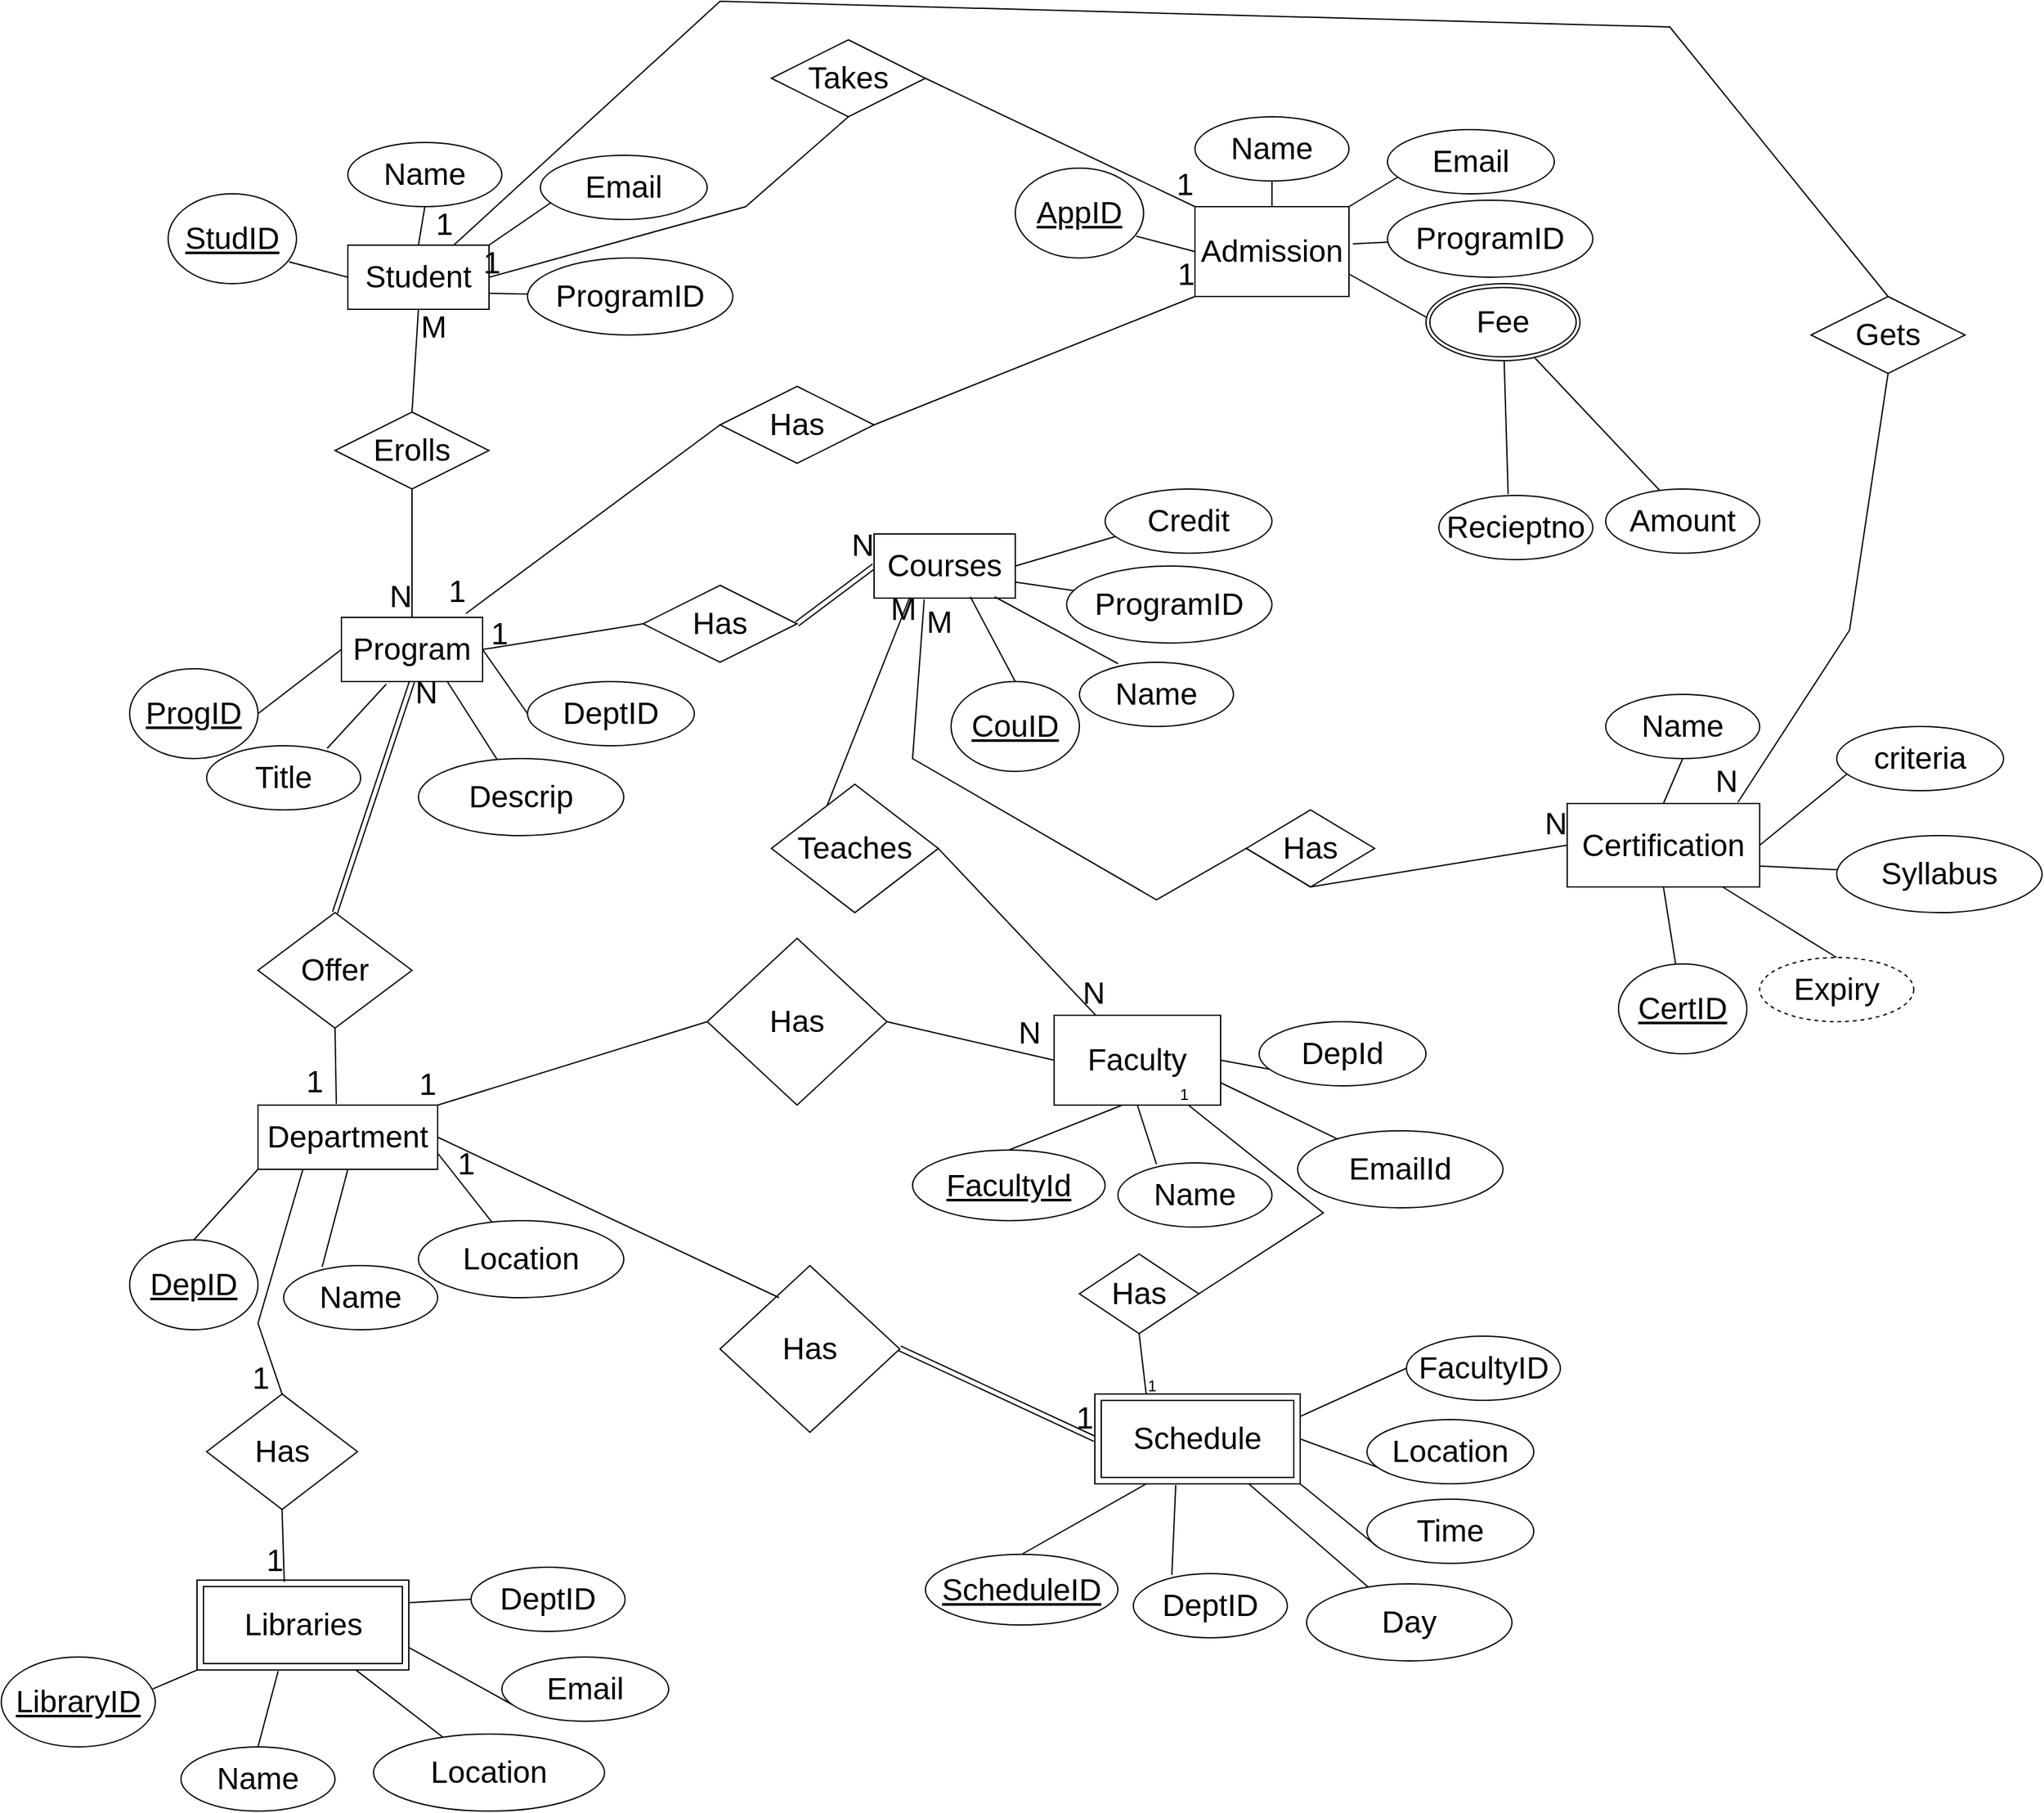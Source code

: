 <mxfile version="20.8.23" type="github" pages="2">
  <diagram name="Page-1" id="zze8Qe7sZBzE0vD7aIYS">
    <mxGraphModel dx="1443" dy="727" grid="0" gridSize="10" guides="1" tooltips="1" connect="1" arrows="1" fold="1" page="1" pageScale="1" pageWidth="4681" pageHeight="3300" math="0" shadow="0">
      <root>
        <mxCell id="0" />
        <mxCell id="1" parent="0" />
        <mxCell id="qNEX18z2DEx4JnHS-INu-1" value="Student" style="whiteSpace=wrap;html=1;align=center;fontSize=24;" vertex="1" parent="1">
          <mxGeometry x="370" y="210" width="110" height="50" as="geometry" />
        </mxCell>
        <mxCell id="qNEX18z2DEx4JnHS-INu-2" value="" style="endArrow=none;html=1;rounded=0;fontSize=24;entryX=0;entryY=0.5;entryDx=0;entryDy=0;exitX=0.942;exitY=0.757;exitDx=0;exitDy=0;exitPerimeter=0;" edge="1" parent="1" source="qNEX18z2DEx4JnHS-INu-3" target="qNEX18z2DEx4JnHS-INu-1">
          <mxGeometry relative="1" as="geometry">
            <mxPoint x="320" y="200" as="sourcePoint" />
            <mxPoint x="500" y="230" as="targetPoint" />
          </mxGeometry>
        </mxCell>
        <mxCell id="qNEX18z2DEx4JnHS-INu-3" value="StudID" style="ellipse;whiteSpace=wrap;html=1;align=center;fontStyle=4;fontSize=24;" vertex="1" parent="1">
          <mxGeometry x="230" y="170" width="100" height="70" as="geometry" />
        </mxCell>
        <mxCell id="qNEX18z2DEx4JnHS-INu-4" value="Name" style="ellipse;whiteSpace=wrap;html=1;align=center;fontSize=24;" vertex="1" parent="1">
          <mxGeometry x="370" y="130" width="120" height="50" as="geometry" />
        </mxCell>
        <mxCell id="qNEX18z2DEx4JnHS-INu-5" value="ProgramID" style="ellipse;whiteSpace=wrap;html=1;align=center;fontSize=24;" vertex="1" parent="1">
          <mxGeometry x="510" y="220" width="160" height="60" as="geometry" />
        </mxCell>
        <mxCell id="qNEX18z2DEx4JnHS-INu-6" value="Email" style="ellipse;whiteSpace=wrap;html=1;align=center;fontSize=24;" vertex="1" parent="1">
          <mxGeometry x="520" y="140" width="130" height="50" as="geometry" />
        </mxCell>
        <mxCell id="qNEX18z2DEx4JnHS-INu-7" value="" style="endArrow=none;html=1;rounded=0;fontSize=24;exitX=0.5;exitY=1;exitDx=0;exitDy=0;entryX=0.5;entryY=0;entryDx=0;entryDy=0;" edge="1" parent="1" source="qNEX18z2DEx4JnHS-INu-4" target="qNEX18z2DEx4JnHS-INu-1">
          <mxGeometry relative="1" as="geometry">
            <mxPoint x="340" y="230" as="sourcePoint" />
            <mxPoint x="500" y="230" as="targetPoint" />
          </mxGeometry>
        </mxCell>
        <mxCell id="qNEX18z2DEx4JnHS-INu-8" value="" style="endArrow=none;html=1;rounded=0;fontSize=24;exitX=1;exitY=0.75;exitDx=0;exitDy=0;" edge="1" parent="1" source="qNEX18z2DEx4JnHS-INu-1" target="qNEX18z2DEx4JnHS-INu-5">
          <mxGeometry relative="1" as="geometry">
            <mxPoint x="340" y="230" as="sourcePoint" />
            <mxPoint x="500" y="230" as="targetPoint" />
          </mxGeometry>
        </mxCell>
        <mxCell id="qNEX18z2DEx4JnHS-INu-9" value="" style="endArrow=none;html=1;rounded=0;fontSize=24;exitX=1;exitY=0;exitDx=0;exitDy=0;entryX=0.062;entryY=0.74;entryDx=0;entryDy=0;entryPerimeter=0;" edge="1" parent="1" source="qNEX18z2DEx4JnHS-INu-1" target="qNEX18z2DEx4JnHS-INu-6">
          <mxGeometry relative="1" as="geometry">
            <mxPoint x="340" y="230" as="sourcePoint" />
            <mxPoint x="500" y="230" as="targetPoint" />
          </mxGeometry>
        </mxCell>
        <mxCell id="qNEX18z2DEx4JnHS-INu-10" value="Erolls" style="shape=rhombus;perimeter=rhombusPerimeter;whiteSpace=wrap;html=1;align=center;fontSize=24;" vertex="1" parent="1">
          <mxGeometry x="360" y="340" width="120" height="60" as="geometry" />
        </mxCell>
        <mxCell id="qNEX18z2DEx4JnHS-INu-11" value="" style="endArrow=none;html=1;rounded=0;fontSize=24;exitX=0.5;exitY=1;exitDx=0;exitDy=0;entryX=0.5;entryY=0;entryDx=0;entryDy=0;" edge="1" parent="1" source="qNEX18z2DEx4JnHS-INu-1" target="qNEX18z2DEx4JnHS-INu-10">
          <mxGeometry relative="1" as="geometry">
            <mxPoint x="570" y="440" as="sourcePoint" />
            <mxPoint x="576.03" y="547" as="targetPoint" />
          </mxGeometry>
        </mxCell>
        <mxCell id="qNEX18z2DEx4JnHS-INu-12" value="M" style="resizable=0;html=1;align=left;verticalAlign=bottom;fontSize=24;" connectable="0" vertex="1" parent="qNEX18z2DEx4JnHS-INu-11">
          <mxGeometry x="-1" relative="1" as="geometry">
            <mxPoint y="30" as="offset" />
          </mxGeometry>
        </mxCell>
        <mxCell id="qNEX18z2DEx4JnHS-INu-13" value="" style="endArrow=none;html=1;rounded=0;fontSize=24;exitX=0.5;exitY=1;exitDx=0;exitDy=0;entryX=0.5;entryY=0;entryDx=0;entryDy=0;" edge="1" parent="1" source="qNEX18z2DEx4JnHS-INu-10" target="qNEX18z2DEx4JnHS-INu-15">
          <mxGeometry relative="1" as="geometry">
            <mxPoint x="340" y="370" as="sourcePoint" />
            <mxPoint x="415" y="460" as="targetPoint" />
          </mxGeometry>
        </mxCell>
        <mxCell id="qNEX18z2DEx4JnHS-INu-14" value="N" style="resizable=0;html=1;align=right;verticalAlign=bottom;fontSize=24;" connectable="0" vertex="1" parent="qNEX18z2DEx4JnHS-INu-13">
          <mxGeometry x="1" relative="1" as="geometry" />
        </mxCell>
        <mxCell id="qNEX18z2DEx4JnHS-INu-15" value="Program" style="whiteSpace=wrap;html=1;align=center;fontSize=24;" vertex="1" parent="1">
          <mxGeometry x="365" y="500" width="110" height="50" as="geometry" />
        </mxCell>
        <mxCell id="qNEX18z2DEx4JnHS-INu-16" value="" style="endArrow=none;html=1;rounded=0;fontSize=24;entryX=0;entryY=0.5;entryDx=0;entryDy=0;exitX=1;exitY=0.5;exitDx=0;exitDy=0;" edge="1" parent="1" source="qNEX18z2DEx4JnHS-INu-17" target="qNEX18z2DEx4JnHS-INu-15">
          <mxGeometry relative="1" as="geometry">
            <mxPoint x="320" y="580" as="sourcePoint" />
            <mxPoint x="500" y="610" as="targetPoint" />
          </mxGeometry>
        </mxCell>
        <mxCell id="qNEX18z2DEx4JnHS-INu-17" value="ProgID" style="ellipse;whiteSpace=wrap;html=1;align=center;fontStyle=4;fontSize=24;" vertex="1" parent="1">
          <mxGeometry x="200" y="540" width="100" height="70" as="geometry" />
        </mxCell>
        <mxCell id="qNEX18z2DEx4JnHS-INu-18" value="Title" style="ellipse;whiteSpace=wrap;html=1;align=center;fontSize=24;" vertex="1" parent="1">
          <mxGeometry x="260" y="600" width="120" height="50" as="geometry" />
        </mxCell>
        <mxCell id="qNEX18z2DEx4JnHS-INu-19" value="Descrip" style="ellipse;whiteSpace=wrap;html=1;align=center;fontSize=24;" vertex="1" parent="1">
          <mxGeometry x="425" y="610" width="160" height="60" as="geometry" />
        </mxCell>
        <mxCell id="qNEX18z2DEx4JnHS-INu-20" value="DeptID" style="ellipse;whiteSpace=wrap;html=1;align=center;fontSize=24;" vertex="1" parent="1">
          <mxGeometry x="510" y="550" width="130" height="50" as="geometry" />
        </mxCell>
        <mxCell id="qNEX18z2DEx4JnHS-INu-21" value="" style="endArrow=none;html=1;rounded=0;fontSize=24;exitX=0.783;exitY=0.04;exitDx=0;exitDy=0;entryX=0.318;entryY=1.04;entryDx=0;entryDy=0;entryPerimeter=0;exitPerimeter=0;" edge="1" parent="1" source="qNEX18z2DEx4JnHS-INu-18" target="qNEX18z2DEx4JnHS-INu-15">
          <mxGeometry relative="1" as="geometry">
            <mxPoint x="340" y="610" as="sourcePoint" />
            <mxPoint x="500" y="610" as="targetPoint" />
          </mxGeometry>
        </mxCell>
        <mxCell id="qNEX18z2DEx4JnHS-INu-22" value="" style="endArrow=none;html=1;rounded=0;fontSize=24;exitX=0.75;exitY=1;exitDx=0;exitDy=0;" edge="1" parent="1" source="qNEX18z2DEx4JnHS-INu-15" target="qNEX18z2DEx4JnHS-INu-19">
          <mxGeometry relative="1" as="geometry">
            <mxPoint x="340" y="610" as="sourcePoint" />
            <mxPoint x="500" y="610" as="targetPoint" />
          </mxGeometry>
        </mxCell>
        <mxCell id="qNEX18z2DEx4JnHS-INu-23" value="" style="endArrow=none;html=1;rounded=0;fontSize=24;exitX=1;exitY=0.5;exitDx=0;exitDy=0;entryX=0;entryY=0.5;entryDx=0;entryDy=0;" edge="1" parent="1" source="qNEX18z2DEx4JnHS-INu-15" target="qNEX18z2DEx4JnHS-INu-20">
          <mxGeometry relative="1" as="geometry">
            <mxPoint x="340" y="610" as="sourcePoint" />
            <mxPoint x="500" y="610" as="targetPoint" />
          </mxGeometry>
        </mxCell>
        <mxCell id="qNEX18z2DEx4JnHS-INu-24" value="Has" style="shape=rhombus;perimeter=rhombusPerimeter;whiteSpace=wrap;html=1;align=center;fontSize=24;" vertex="1" parent="1">
          <mxGeometry x="600" y="475" width="120" height="60" as="geometry" />
        </mxCell>
        <mxCell id="qNEX18z2DEx4JnHS-INu-25" value="" style="endArrow=none;html=1;rounded=0;fontSize=24;entryX=1;entryY=0.5;entryDx=0;entryDy=0;exitX=0;exitY=0.5;exitDx=0;exitDy=0;" edge="1" parent="1" source="qNEX18z2DEx4JnHS-INu-24" target="qNEX18z2DEx4JnHS-INu-15">
          <mxGeometry relative="1" as="geometry">
            <mxPoint x="340" y="420" as="sourcePoint" />
            <mxPoint x="500" y="420" as="targetPoint" />
          </mxGeometry>
        </mxCell>
        <mxCell id="qNEX18z2DEx4JnHS-INu-26" value="1" style="resizable=0;html=1;align=right;verticalAlign=bottom;fontSize=24;" connectable="0" vertex="1" parent="qNEX18z2DEx4JnHS-INu-25">
          <mxGeometry x="1" relative="1" as="geometry">
            <mxPoint x="20" y="5" as="offset" />
          </mxGeometry>
        </mxCell>
        <mxCell id="qNEX18z2DEx4JnHS-INu-27" value="" style="shape=link;html=1;rounded=0;fontSize=24;exitX=1;exitY=0.5;exitDx=0;exitDy=0;entryX=0;entryY=0.5;entryDx=0;entryDy=0;" edge="1" parent="1" source="qNEX18z2DEx4JnHS-INu-24" target="qNEX18z2DEx4JnHS-INu-29">
          <mxGeometry relative="1" as="geometry">
            <mxPoint x="690" y="459.5" as="sourcePoint" />
            <mxPoint x="760" y="460" as="targetPoint" />
          </mxGeometry>
        </mxCell>
        <mxCell id="qNEX18z2DEx4JnHS-INu-28" value="N" style="resizable=0;html=1;align=right;verticalAlign=bottom;fontSize=24;" connectable="0" vertex="1" parent="qNEX18z2DEx4JnHS-INu-27">
          <mxGeometry x="1" relative="1" as="geometry" />
        </mxCell>
        <mxCell id="qNEX18z2DEx4JnHS-INu-29" value="Courses" style="whiteSpace=wrap;html=1;align=center;fontSize=24;" vertex="1" parent="1">
          <mxGeometry x="780" y="435" width="110" height="50" as="geometry" />
        </mxCell>
        <mxCell id="qNEX18z2DEx4JnHS-INu-30" value="" style="endArrow=none;html=1;rounded=0;fontSize=24;exitX=0.5;exitY=0;exitDx=0;exitDy=0;entryX=0.682;entryY=0.98;entryDx=0;entryDy=0;entryPerimeter=0;" edge="1" parent="1" source="qNEX18z2DEx4JnHS-INu-31" target="qNEX18z2DEx4JnHS-INu-29">
          <mxGeometry relative="1" as="geometry">
            <mxPoint x="790" y="370" as="sourcePoint" />
            <mxPoint x="840" y="490" as="targetPoint" />
          </mxGeometry>
        </mxCell>
        <mxCell id="qNEX18z2DEx4JnHS-INu-31" value="CouID" style="ellipse;whiteSpace=wrap;html=1;align=center;fontStyle=4;fontSize=24;" vertex="1" parent="1">
          <mxGeometry x="840" y="550" width="100" height="70" as="geometry" />
        </mxCell>
        <mxCell id="qNEX18z2DEx4JnHS-INu-32" value="Name" style="ellipse;whiteSpace=wrap;html=1;align=center;fontSize=24;" vertex="1" parent="1">
          <mxGeometry x="940" y="535" width="120" height="50" as="geometry" />
        </mxCell>
        <mxCell id="qNEX18z2DEx4JnHS-INu-33" value="ProgramID" style="ellipse;whiteSpace=wrap;html=1;align=center;fontSize=24;" vertex="1" parent="1">
          <mxGeometry x="930" y="460" width="160" height="60" as="geometry" />
        </mxCell>
        <mxCell id="qNEX18z2DEx4JnHS-INu-34" value="Credit" style="ellipse;whiteSpace=wrap;html=1;align=center;fontSize=24;" vertex="1" parent="1">
          <mxGeometry x="960" y="400" width="130" height="50" as="geometry" />
        </mxCell>
        <mxCell id="qNEX18z2DEx4JnHS-INu-35" value="" style="endArrow=none;html=1;rounded=0;fontSize=24;entryX=0.855;entryY=0.98;entryDx=0;entryDy=0;exitX=0.25;exitY=0.02;exitDx=0;exitDy=0;exitPerimeter=0;entryPerimeter=0;" edge="1" parent="1" source="qNEX18z2DEx4JnHS-INu-32" target="qNEX18z2DEx4JnHS-INu-29">
          <mxGeometry relative="1" as="geometry">
            <mxPoint x="870" y="530" as="sourcePoint" />
            <mxPoint x="970" y="400" as="targetPoint" />
          </mxGeometry>
        </mxCell>
        <mxCell id="qNEX18z2DEx4JnHS-INu-36" value="" style="endArrow=none;html=1;rounded=0;fontSize=24;exitX=1;exitY=0.75;exitDx=0;exitDy=0;" edge="1" parent="1" source="qNEX18z2DEx4JnHS-INu-29" target="qNEX18z2DEx4JnHS-INu-33">
          <mxGeometry relative="1" as="geometry">
            <mxPoint x="810" y="400" as="sourcePoint" />
            <mxPoint x="970" y="400" as="targetPoint" />
          </mxGeometry>
        </mxCell>
        <mxCell id="qNEX18z2DEx4JnHS-INu-37" value="" style="endArrow=none;html=1;rounded=0;fontSize=24;exitX=1;exitY=0.5;exitDx=0;exitDy=0;entryX=0.062;entryY=0.74;entryDx=0;entryDy=0;entryPerimeter=0;" edge="1" parent="1" source="qNEX18z2DEx4JnHS-INu-29" target="qNEX18z2DEx4JnHS-INu-34">
          <mxGeometry relative="1" as="geometry">
            <mxPoint x="810" y="400" as="sourcePoint" />
            <mxPoint x="970" y="400" as="targetPoint" />
          </mxGeometry>
        </mxCell>
        <mxCell id="qNEX18z2DEx4JnHS-INu-38" value="Offer" style="shape=rhombus;perimeter=rhombusPerimeter;whiteSpace=wrap;html=1;align=center;fontSize=24;" vertex="1" parent="1">
          <mxGeometry x="300" y="730" width="120" height="90" as="geometry" />
        </mxCell>
        <mxCell id="qNEX18z2DEx4JnHS-INu-39" value="" style="shape=link;html=1;rounded=0;fontSize=24;exitX=0.5;exitY=0;exitDx=0;exitDy=0;entryX=0.5;entryY=1;entryDx=0;entryDy=0;" edge="1" parent="1" source="qNEX18z2DEx4JnHS-INu-38" target="qNEX18z2DEx4JnHS-INu-15">
          <mxGeometry relative="1" as="geometry">
            <mxPoint x="680" y="880" as="sourcePoint" />
            <mxPoint x="840" y="880" as="targetPoint" />
          </mxGeometry>
        </mxCell>
        <mxCell id="qNEX18z2DEx4JnHS-INu-40" value="N" style="resizable=0;html=1;align=right;verticalAlign=bottom;fontSize=24;" connectable="0" vertex="1" parent="1">
          <mxGeometry x="440" y="575" as="geometry" />
        </mxCell>
        <mxCell id="qNEX18z2DEx4JnHS-INu-41" value="" style="endArrow=none;html=1;rounded=0;fontSize=24;entryX=0.436;entryY=-0.02;entryDx=0;entryDy=0;exitX=0.5;exitY=1;exitDx=0;exitDy=0;entryPerimeter=0;" edge="1" parent="1" source="qNEX18z2DEx4JnHS-INu-38" target="qNEX18z2DEx4JnHS-INu-43">
          <mxGeometry relative="1" as="geometry">
            <mxPoint x="680" y="790" as="sourcePoint" />
            <mxPoint x="357.05" y="881.98" as="targetPoint" />
          </mxGeometry>
        </mxCell>
        <mxCell id="qNEX18z2DEx4JnHS-INu-42" value="1" style="resizable=0;html=1;align=right;verticalAlign=bottom;fontSize=24;" connectable="0" vertex="1" parent="qNEX18z2DEx4JnHS-INu-41">
          <mxGeometry x="1" relative="1" as="geometry">
            <mxPoint x="-10" as="offset" />
          </mxGeometry>
        </mxCell>
        <mxCell id="qNEX18z2DEx4JnHS-INu-43" value="Department" style="whiteSpace=wrap;html=1;align=center;fontSize=24;" vertex="1" parent="1">
          <mxGeometry x="300" y="880" width="140" height="50" as="geometry" />
        </mxCell>
        <mxCell id="qNEX18z2DEx4JnHS-INu-44" value="" style="endArrow=none;html=1;rounded=0;fontSize=24;entryX=0;entryY=1;entryDx=0;entryDy=0;exitX=0.5;exitY=0;exitDx=0;exitDy=0;" edge="1" parent="1" source="qNEX18z2DEx4JnHS-INu-45" target="qNEX18z2DEx4JnHS-INu-43">
          <mxGeometry relative="1" as="geometry">
            <mxPoint x="310" y="890" as="sourcePoint" />
            <mxPoint x="490" y="920" as="targetPoint" />
          </mxGeometry>
        </mxCell>
        <mxCell id="qNEX18z2DEx4JnHS-INu-45" value="DepID" style="ellipse;whiteSpace=wrap;html=1;align=center;fontStyle=4;fontSize=24;" vertex="1" parent="1">
          <mxGeometry x="200" y="985" width="100" height="70" as="geometry" />
        </mxCell>
        <mxCell id="qNEX18z2DEx4JnHS-INu-46" value="Name" style="ellipse;whiteSpace=wrap;html=1;align=center;fontSize=24;" vertex="1" parent="1">
          <mxGeometry x="320" y="1005" width="120" height="50" as="geometry" />
        </mxCell>
        <mxCell id="qNEX18z2DEx4JnHS-INu-47" value="Location" style="ellipse;whiteSpace=wrap;html=1;align=center;fontSize=24;" vertex="1" parent="1">
          <mxGeometry x="425" y="970" width="160" height="60" as="geometry" />
        </mxCell>
        <mxCell id="qNEX18z2DEx4JnHS-INu-49" value="" style="endArrow=none;html=1;rounded=0;fontSize=24;entryX=0.5;entryY=1;entryDx=0;entryDy=0;exitX=0.25;exitY=0.02;exitDx=0;exitDy=0;exitPerimeter=0;" edge="1" parent="1" source="qNEX18z2DEx4JnHS-INu-46" target="qNEX18z2DEx4JnHS-INu-43">
          <mxGeometry relative="1" as="geometry">
            <mxPoint x="390" y="1050" as="sourcePoint" />
            <mxPoint x="490" y="920" as="targetPoint" />
          </mxGeometry>
        </mxCell>
        <mxCell id="qNEX18z2DEx4JnHS-INu-50" value="" style="endArrow=none;html=1;rounded=0;fontSize=24;exitX=1;exitY=0.75;exitDx=0;exitDy=0;" edge="1" parent="1" source="qNEX18z2DEx4JnHS-INu-43" target="qNEX18z2DEx4JnHS-INu-47">
          <mxGeometry relative="1" as="geometry">
            <mxPoint x="330" y="920" as="sourcePoint" />
            <mxPoint x="490" y="920" as="targetPoint" />
          </mxGeometry>
        </mxCell>
        <mxCell id="qNEX18z2DEx4JnHS-INu-52" value="N" style="resizable=0;html=1;align=right;verticalAlign=bottom;fontSize=24;" connectable="0" vertex="1" parent="1">
          <mxGeometry x="910.003" y="840" as="geometry" />
        </mxCell>
        <mxCell id="qNEX18z2DEx4JnHS-INu-53" value="Faculty" style="whiteSpace=wrap;html=1;align=center;fontSize=24;" vertex="1" parent="1">
          <mxGeometry x="920.27" y="810" width="129.73" height="70" as="geometry" />
        </mxCell>
        <mxCell id="qNEX18z2DEx4JnHS-INu-54" value="" style="endArrow=none;html=1;rounded=0;fontSize=24;entryX=0.409;entryY=1;entryDx=0;entryDy=0;entryPerimeter=0;exitX=0.5;exitY=0;exitDx=0;exitDy=0;" edge="1" parent="1" source="qNEX18z2DEx4JnHS-INu-55" target="qNEX18z2DEx4JnHS-INu-53">
          <mxGeometry relative="1" as="geometry">
            <mxPoint x="980.27" y="850" as="sourcePoint" />
            <mxPoint x="1160.27" y="880" as="targetPoint" />
          </mxGeometry>
        </mxCell>
        <mxCell id="qNEX18z2DEx4JnHS-INu-55" value="FacultyId" style="ellipse;whiteSpace=wrap;html=1;align=center;fontStyle=4;fontSize=24;" vertex="1" parent="1">
          <mxGeometry x="810" y="915" width="150" height="55" as="geometry" />
        </mxCell>
        <mxCell id="qNEX18z2DEx4JnHS-INu-56" value="Name" style="ellipse;whiteSpace=wrap;html=1;align=center;fontSize=24;" vertex="1" parent="1">
          <mxGeometry x="970" y="925" width="120" height="50" as="geometry" />
        </mxCell>
        <mxCell id="qNEX18z2DEx4JnHS-INu-57" value="EmailId" style="ellipse;whiteSpace=wrap;html=1;align=center;fontSize=24;" vertex="1" parent="1">
          <mxGeometry x="1110" y="900" width="160" height="60" as="geometry" />
        </mxCell>
        <mxCell id="qNEX18z2DEx4JnHS-INu-58" value="DepId" style="ellipse;whiteSpace=wrap;html=1;align=center;fontSize=24;" vertex="1" parent="1">
          <mxGeometry x="1080" y="815" width="130" height="50" as="geometry" />
        </mxCell>
        <mxCell id="qNEX18z2DEx4JnHS-INu-59" value="" style="endArrow=none;html=1;rounded=0;fontSize=24;entryX=0.5;entryY=1;entryDx=0;entryDy=0;exitX=0.25;exitY=0.02;exitDx=0;exitDy=0;exitPerimeter=0;" edge="1" parent="1" source="qNEX18z2DEx4JnHS-INu-56" target="qNEX18z2DEx4JnHS-INu-53">
          <mxGeometry relative="1" as="geometry">
            <mxPoint x="1060.27" y="1010" as="sourcePoint" />
            <mxPoint x="1160.27" y="880" as="targetPoint" />
          </mxGeometry>
        </mxCell>
        <mxCell id="qNEX18z2DEx4JnHS-INu-60" value="" style="endArrow=none;html=1;rounded=0;fontSize=24;exitX=1;exitY=0.75;exitDx=0;exitDy=0;" edge="1" parent="1" source="qNEX18z2DEx4JnHS-INu-53" target="qNEX18z2DEx4JnHS-INu-57">
          <mxGeometry relative="1" as="geometry">
            <mxPoint x="1000.27" y="880" as="sourcePoint" />
            <mxPoint x="1160.27" y="880" as="targetPoint" />
          </mxGeometry>
        </mxCell>
        <mxCell id="qNEX18z2DEx4JnHS-INu-61" value="" style="endArrow=none;html=1;rounded=0;fontSize=24;exitX=1;exitY=0.5;exitDx=0;exitDy=0;entryX=0.062;entryY=0.74;entryDx=0;entryDy=0;entryPerimeter=0;" edge="1" parent="1" source="qNEX18z2DEx4JnHS-INu-53" target="qNEX18z2DEx4JnHS-INu-58">
          <mxGeometry relative="1" as="geometry">
            <mxPoint x="1000.27" y="880" as="sourcePoint" />
            <mxPoint x="1160.27" y="880" as="targetPoint" />
          </mxGeometry>
        </mxCell>
        <mxCell id="qNEX18z2DEx4JnHS-INu-62" value="" style="endArrow=none;html=1;rounded=0;fontSize=24;entryX=1;entryY=0;entryDx=0;entryDy=0;exitX=0;exitY=0.5;exitDx=0;exitDy=0;" edge="1" parent="1" source="qNEX18z2DEx4JnHS-INu-64" target="qNEX18z2DEx4JnHS-INu-43">
          <mxGeometry relative="1" as="geometry">
            <mxPoint x="660" y="670" as="sourcePoint" />
            <mxPoint x="820" y="670" as="targetPoint" />
          </mxGeometry>
        </mxCell>
        <mxCell id="qNEX18z2DEx4JnHS-INu-63" value="1" style="resizable=0;html=1;align=right;verticalAlign=bottom;fontSize=24;" connectable="0" vertex="1" parent="qNEX18z2DEx4JnHS-INu-62">
          <mxGeometry x="1" relative="1" as="geometry" />
        </mxCell>
        <mxCell id="qNEX18z2DEx4JnHS-INu-64" value="Has" style="shape=rhombus;perimeter=rhombusPerimeter;whiteSpace=wrap;html=1;align=center;fontSize=24;" vertex="1" parent="1">
          <mxGeometry x="650" y="750" width="140" height="130" as="geometry" />
        </mxCell>
        <mxCell id="qNEX18z2DEx4JnHS-INu-65" value="" style="endArrow=none;html=1;rounded=0;fontSize=24;exitX=1;exitY=0.5;exitDx=0;exitDy=0;entryX=0;entryY=0.5;entryDx=0;entryDy=0;" edge="1" parent="1" source="qNEX18z2DEx4JnHS-INu-64" target="qNEX18z2DEx4JnHS-INu-53">
          <mxGeometry relative="1" as="geometry">
            <mxPoint x="660" y="670" as="sourcePoint" />
            <mxPoint x="820" y="670" as="targetPoint" />
          </mxGeometry>
        </mxCell>
        <mxCell id="qNEX18z2DEx4JnHS-INu-66" value="" style="endArrow=none;html=1;rounded=0;fontSize=24;entryX=0.25;entryY=0;entryDx=0;entryDy=0;exitX=0.25;exitY=1;exitDx=0;exitDy=0;startArrow=none;" edge="1" parent="1" source="qNEX18z2DEx4JnHS-INu-70" target="qNEX18z2DEx4JnHS-INu-53">
          <mxGeometry relative="1" as="geometry">
            <mxPoint x="660" y="710" as="sourcePoint" />
            <mxPoint x="820" y="710" as="targetPoint" />
            <Array as="points">
              <mxPoint x="765" y="730" />
              <mxPoint x="830" y="680" />
            </Array>
          </mxGeometry>
        </mxCell>
        <mxCell id="qNEX18z2DEx4JnHS-INu-67" value="N" style="resizable=0;html=1;align=right;verticalAlign=bottom;fontSize=24;" connectable="0" vertex="1" parent="qNEX18z2DEx4JnHS-INu-66">
          <mxGeometry x="1" relative="1" as="geometry">
            <mxPoint x="8" as="offset" />
          </mxGeometry>
        </mxCell>
        <mxCell id="qNEX18z2DEx4JnHS-INu-68" value="" style="endArrow=none;html=1;rounded=0;fontSize=24;entryX=0.25;entryY=0;entryDx=0;entryDy=0;exitX=0.25;exitY=1;exitDx=0;exitDy=0;" edge="1" parent="1" source="qNEX18z2DEx4JnHS-INu-29" target="qNEX18z2DEx4JnHS-INu-70">
          <mxGeometry relative="1" as="geometry">
            <mxPoint x="808" y="485" as="sourcePoint" />
            <mxPoint x="953" y="810" as="targetPoint" />
            <Array as="points" />
          </mxGeometry>
        </mxCell>
        <mxCell id="qNEX18z2DEx4JnHS-INu-69" value="M" style="resizable=0;html=1;align=left;verticalAlign=bottom;fontSize=24;" connectable="0" vertex="1" parent="qNEX18z2DEx4JnHS-INu-68">
          <mxGeometry x="-1" relative="1" as="geometry">
            <mxPoint x="-17" y="25" as="offset" />
          </mxGeometry>
        </mxCell>
        <mxCell id="qNEX18z2DEx4JnHS-INu-70" value="Teaches" style="shape=rhombus;perimeter=rhombusPerimeter;whiteSpace=wrap;html=1;align=center;fontSize=24;" vertex="1" parent="1">
          <mxGeometry x="700" y="630" width="130" height="100" as="geometry" />
        </mxCell>
        <mxCell id="qNEX18z2DEx4JnHS-INu-71" value="Has" style="shape=rhombus;perimeter=rhombusPerimeter;whiteSpace=wrap;html=1;align=center;fontSize=24;" vertex="1" parent="1">
          <mxGeometry x="660" y="1005" width="140" height="130" as="geometry" />
        </mxCell>
        <mxCell id="qNEX18z2DEx4JnHS-INu-72" value="" style="shape=link;html=1;rounded=0;fontSize=24;entryX=0;entryY=0.5;entryDx=0;entryDy=0;" edge="1" parent="1" target="qNEX18z2DEx4JnHS-INu-87">
          <mxGeometry relative="1" as="geometry">
            <mxPoint x="800" y="1069.5" as="sourcePoint" />
            <mxPoint x="960" y="1069.5" as="targetPoint" />
          </mxGeometry>
        </mxCell>
        <mxCell id="qNEX18z2DEx4JnHS-INu-73" value="1" style="resizable=0;html=1;align=right;verticalAlign=bottom;fontSize=24;direction=south;" connectable="0" vertex="1" parent="qNEX18z2DEx4JnHS-INu-72">
          <mxGeometry x="1" relative="1" as="geometry" />
        </mxCell>
        <mxCell id="qNEX18z2DEx4JnHS-INu-74" value="" style="endArrow=none;html=1;rounded=0;fontSize=24;exitX=0.3;exitY=0.2;exitDx=0;exitDy=0;exitPerimeter=0;entryX=1;entryY=0.5;entryDx=0;entryDy=0;" edge="1" parent="1" target="qNEX18z2DEx4JnHS-INu-43">
          <mxGeometry relative="1" as="geometry">
            <mxPoint x="706" y="1030" as="sourcePoint" />
            <mxPoint x="450" y="910" as="targetPoint" />
          </mxGeometry>
        </mxCell>
        <mxCell id="qNEX18z2DEx4JnHS-INu-75" value="1" style="resizable=0;html=1;align=right;verticalAlign=bottom;fontSize=24;" connectable="0" vertex="1" parent="qNEX18z2DEx4JnHS-INu-74">
          <mxGeometry x="1" relative="1" as="geometry">
            <mxPoint x="30" y="38" as="offset" />
          </mxGeometry>
        </mxCell>
        <mxCell id="qNEX18z2DEx4JnHS-INu-76" value="" style="resizable=0;html=1;align=right;verticalAlign=bottom;fontSize=24;" connectable="0" vertex="1" parent="1">
          <mxGeometry x="950.003" y="1070.08" as="geometry" />
        </mxCell>
        <mxCell id="qNEX18z2DEx4JnHS-INu-77" value="" style="endArrow=none;html=1;rounded=0;fontSize=24;entryX=0.25;entryY=1;entryDx=0;entryDy=0;exitX=0.5;exitY=0;exitDx=0;exitDy=0;" edge="1" parent="1" source="qNEX18z2DEx4JnHS-INu-78" target="qNEX18z2DEx4JnHS-INu-87">
          <mxGeometry relative="1" as="geometry">
            <mxPoint x="1020.27" y="1080.08" as="sourcePoint" />
            <mxPoint x="1013.33" y="1110.08" as="targetPoint" />
          </mxGeometry>
        </mxCell>
        <mxCell id="qNEX18z2DEx4JnHS-INu-78" value="ScheduleID" style="ellipse;whiteSpace=wrap;html=1;align=center;fontStyle=4;fontSize=24;" vertex="1" parent="1">
          <mxGeometry x="820" y="1230" width="150" height="55" as="geometry" />
        </mxCell>
        <mxCell id="qNEX18z2DEx4JnHS-INu-79" value="DeptID" style="ellipse;whiteSpace=wrap;html=1;align=center;fontSize=24;" vertex="1" parent="1">
          <mxGeometry x="982" y="1245" width="120" height="50" as="geometry" />
        </mxCell>
        <mxCell id="qNEX18z2DEx4JnHS-INu-80" value="Day" style="ellipse;whiteSpace=wrap;html=1;align=center;fontSize=24;" vertex="1" parent="1">
          <mxGeometry x="1117" y="1253" width="160" height="60" as="geometry" />
        </mxCell>
        <mxCell id="qNEX18z2DEx4JnHS-INu-81" value="Location" style="ellipse;whiteSpace=wrap;html=1;align=center;fontSize=24;" vertex="1" parent="1">
          <mxGeometry x="1164" y="1125.04" width="130" height="50" as="geometry" />
        </mxCell>
        <mxCell id="qNEX18z2DEx4JnHS-INu-82" value="" style="endArrow=none;html=1;rounded=0;fontSize=24;exitX=0.25;exitY=0.02;exitDx=0;exitDy=0;exitPerimeter=0;entryX=0.394;entryY=1.013;entryDx=0;entryDy=0;entryPerimeter=0;" edge="1" parent="1" source="qNEX18z2DEx4JnHS-INu-79" target="qNEX18z2DEx4JnHS-INu-87">
          <mxGeometry relative="1" as="geometry">
            <mxPoint x="1100.27" y="1240.08" as="sourcePoint" />
            <mxPoint x="1025" y="1100" as="targetPoint" />
          </mxGeometry>
        </mxCell>
        <mxCell id="qNEX18z2DEx4JnHS-INu-83" value="" style="endArrow=none;html=1;rounded=0;fontSize=24;exitX=0.75;exitY=1;exitDx=0;exitDy=0;" edge="1" parent="1" source="qNEX18z2DEx4JnHS-INu-87" target="qNEX18z2DEx4JnHS-INu-80">
          <mxGeometry relative="1" as="geometry">
            <mxPoint x="1090" y="1092.58" as="sourcePoint" />
            <mxPoint x="1200.27" y="1110.08" as="targetPoint" />
          </mxGeometry>
        </mxCell>
        <mxCell id="qNEX18z2DEx4JnHS-INu-84" value="" style="endArrow=none;html=1;rounded=0;fontSize=24;exitX=1;exitY=0.5;exitDx=0;exitDy=0;entryX=0.062;entryY=0.74;entryDx=0;entryDy=0;entryPerimeter=0;" edge="1" parent="1" source="qNEX18z2DEx4JnHS-INu-87" target="qNEX18z2DEx4JnHS-INu-81">
          <mxGeometry relative="1" as="geometry">
            <mxPoint x="1090" y="1075.08" as="sourcePoint" />
            <mxPoint x="1200.27" y="1110.08" as="targetPoint" />
          </mxGeometry>
        </mxCell>
        <mxCell id="qNEX18z2DEx4JnHS-INu-85" value="Time" style="ellipse;whiteSpace=wrap;html=1;align=center;fontSize=24;" vertex="1" parent="1">
          <mxGeometry x="1164" y="1187" width="130" height="50" as="geometry" />
        </mxCell>
        <mxCell id="qNEX18z2DEx4JnHS-INu-86" value="" style="endArrow=none;html=1;rounded=0;fontSize=24;entryX=0.062;entryY=0.74;entryDx=0;entryDy=0;entryPerimeter=0;exitX=1;exitY=1;exitDx=0;exitDy=0;" edge="1" parent="1" source="qNEX18z2DEx4JnHS-INu-87" target="qNEX18z2DEx4JnHS-INu-85">
          <mxGeometry relative="1" as="geometry">
            <mxPoint x="1088.962" y="1085.02" as="sourcePoint" />
            <mxPoint x="1350.27" y="1145.08" as="targetPoint" />
          </mxGeometry>
        </mxCell>
        <mxCell id="qNEX18z2DEx4JnHS-INu-87" value="Schedule" style="shape=ext;margin=3;double=1;whiteSpace=wrap;html=1;align=center;fontSize=24;" vertex="1" parent="1">
          <mxGeometry x="952" y="1105.08" width="160" height="70" as="geometry" />
        </mxCell>
        <mxCell id="qNEX18z2DEx4JnHS-INu-88" value="Admission" style="whiteSpace=wrap;html=1;align=center;fontSize=24;" vertex="1" parent="1">
          <mxGeometry x="1030" y="180" width="120" height="70" as="geometry" />
        </mxCell>
        <mxCell id="qNEX18z2DEx4JnHS-INu-89" value="" style="endArrow=none;html=1;rounded=0;fontSize=24;entryX=0;entryY=0.5;entryDx=0;entryDy=0;exitX=0.942;exitY=0.757;exitDx=0;exitDy=0;exitPerimeter=0;" edge="1" parent="1" source="qNEX18z2DEx4JnHS-INu-90" target="qNEX18z2DEx4JnHS-INu-88">
          <mxGeometry relative="1" as="geometry">
            <mxPoint x="980" y="180" as="sourcePoint" />
            <mxPoint x="1160" y="210" as="targetPoint" />
          </mxGeometry>
        </mxCell>
        <mxCell id="qNEX18z2DEx4JnHS-INu-90" value="AppID" style="ellipse;whiteSpace=wrap;html=1;align=center;fontStyle=4;fontSize=24;" vertex="1" parent="1">
          <mxGeometry x="890" y="150" width="100" height="70" as="geometry" />
        </mxCell>
        <mxCell id="qNEX18z2DEx4JnHS-INu-91" value="Name" style="ellipse;whiteSpace=wrap;html=1;align=center;fontSize=24;" vertex="1" parent="1">
          <mxGeometry x="1030" y="110" width="120" height="50" as="geometry" />
        </mxCell>
        <mxCell id="qNEX18z2DEx4JnHS-INu-92" value="ProgramID" style="ellipse;whiteSpace=wrap;html=1;align=center;fontSize=24;" vertex="1" parent="1">
          <mxGeometry x="1180" y="175" width="160" height="60" as="geometry" />
        </mxCell>
        <mxCell id="qNEX18z2DEx4JnHS-INu-93" value="Email" style="ellipse;whiteSpace=wrap;html=1;align=center;fontSize=24;" vertex="1" parent="1">
          <mxGeometry x="1180" y="120" width="130" height="50" as="geometry" />
        </mxCell>
        <mxCell id="qNEX18z2DEx4JnHS-INu-94" value="" style="endArrow=none;html=1;rounded=0;fontSize=24;exitX=0.5;exitY=1;exitDx=0;exitDy=0;entryX=0.5;entryY=0;entryDx=0;entryDy=0;" edge="1" parent="1" source="qNEX18z2DEx4JnHS-INu-91" target="qNEX18z2DEx4JnHS-INu-88">
          <mxGeometry relative="1" as="geometry">
            <mxPoint x="1000" y="210" as="sourcePoint" />
            <mxPoint x="1160" y="210" as="targetPoint" />
          </mxGeometry>
        </mxCell>
        <mxCell id="qNEX18z2DEx4JnHS-INu-95" value="" style="endArrow=none;html=1;rounded=0;fontSize=24;exitX=1.025;exitY=0.414;exitDx=0;exitDy=0;exitPerimeter=0;" edge="1" parent="1" source="qNEX18z2DEx4JnHS-INu-88" target="qNEX18z2DEx4JnHS-INu-92">
          <mxGeometry relative="1" as="geometry">
            <mxPoint x="1000" y="210" as="sourcePoint" />
            <mxPoint x="1160" y="210" as="targetPoint" />
          </mxGeometry>
        </mxCell>
        <mxCell id="qNEX18z2DEx4JnHS-INu-96" value="" style="endArrow=none;html=1;rounded=0;fontSize=24;exitX=1;exitY=0;exitDx=0;exitDy=0;entryX=0.062;entryY=0.74;entryDx=0;entryDy=0;entryPerimeter=0;" edge="1" parent="1" source="qNEX18z2DEx4JnHS-INu-88" target="qNEX18z2DEx4JnHS-INu-93">
          <mxGeometry relative="1" as="geometry">
            <mxPoint x="1000" y="210" as="sourcePoint" />
            <mxPoint x="1160" y="210" as="targetPoint" />
          </mxGeometry>
        </mxCell>
        <mxCell id="qNEX18z2DEx4JnHS-INu-97" value="" style="endArrow=none;html=1;rounded=0;fontSize=24;exitX=1;exitY=0.75;exitDx=0;exitDy=0;" edge="1" parent="1" source="qNEX18z2DEx4JnHS-INu-88">
          <mxGeometry relative="1" as="geometry">
            <mxPoint x="1170" y="290" as="sourcePoint" />
            <mxPoint x="1216.371" y="269.589" as="targetPoint" />
          </mxGeometry>
        </mxCell>
        <mxCell id="qNEX18z2DEx4JnHS-INu-98" value="Fee" style="ellipse;shape=doubleEllipse;margin=3;whiteSpace=wrap;html=1;align=center;fontSize=24;" vertex="1" parent="1">
          <mxGeometry x="1210" y="240" width="120" height="60" as="geometry" />
        </mxCell>
        <mxCell id="qNEX18z2DEx4JnHS-INu-99" value="Amount" style="ellipse;whiteSpace=wrap;html=1;align=center;fontSize=24;" vertex="1" parent="1">
          <mxGeometry x="1350" y="400" width="120" height="50" as="geometry" />
        </mxCell>
        <mxCell id="qNEX18z2DEx4JnHS-INu-100" value="" style="endArrow=none;html=1;rounded=0;fontSize=24;exitX=0.35;exitY=0.02;exitDx=0;exitDy=0;entryX=0.708;entryY=0.967;entryDx=0;entryDy=0;entryPerimeter=0;exitPerimeter=0;" edge="1" parent="1" source="qNEX18z2DEx4JnHS-INu-99" target="qNEX18z2DEx4JnHS-INu-98">
          <mxGeometry relative="1" as="geometry">
            <mxPoint x="1010" y="220" as="sourcePoint" />
            <mxPoint x="1090" y="200" as="targetPoint" />
          </mxGeometry>
        </mxCell>
        <mxCell id="qNEX18z2DEx4JnHS-INu-101" value="Recieptno" style="ellipse;whiteSpace=wrap;html=1;align=center;fontSize=24;" vertex="1" parent="1">
          <mxGeometry x="1220" y="405" width="120" height="50" as="geometry" />
        </mxCell>
        <mxCell id="qNEX18z2DEx4JnHS-INu-102" value="" style="endArrow=none;html=1;rounded=0;fontSize=24;exitX=0.45;exitY=-0.02;exitDx=0;exitDy=0;exitPerimeter=0;" edge="1" parent="1" source="qNEX18z2DEx4JnHS-INu-101" target="qNEX18z2DEx4JnHS-INu-98">
          <mxGeometry relative="1" as="geometry">
            <mxPoint x="1190" y="505" as="sourcePoint" />
            <mxPoint x="1270" y="485" as="targetPoint" />
          </mxGeometry>
        </mxCell>
        <mxCell id="qNEX18z2DEx4JnHS-INu-103" value="Has" style="shape=rhombus;perimeter=rhombusPerimeter;whiteSpace=wrap;html=1;align=center;fontSize=24;" vertex="1" parent="1">
          <mxGeometry x="660" y="320" width="120" height="60" as="geometry" />
        </mxCell>
        <mxCell id="qNEX18z2DEx4JnHS-INu-104" value="" style="endArrow=none;html=1;rounded=0;fontSize=24;entryX=0.882;entryY=-0.06;entryDx=0;entryDy=0;entryPerimeter=0;exitX=0;exitY=0.5;exitDx=0;exitDy=0;" edge="1" parent="1" source="qNEX18z2DEx4JnHS-INu-103" target="qNEX18z2DEx4JnHS-INu-15">
          <mxGeometry relative="1" as="geometry">
            <mxPoint x="590" y="330" as="sourcePoint" />
            <mxPoint x="750" y="330" as="targetPoint" />
          </mxGeometry>
        </mxCell>
        <mxCell id="qNEX18z2DEx4JnHS-INu-105" value="1" style="resizable=0;html=1;align=right;verticalAlign=bottom;fontSize=24;" connectable="0" vertex="1" parent="qNEX18z2DEx4JnHS-INu-104">
          <mxGeometry x="1" relative="1" as="geometry" />
        </mxCell>
        <mxCell id="qNEX18z2DEx4JnHS-INu-106" value="" style="endArrow=none;html=1;rounded=0;fontSize=24;exitX=1;exitY=0.5;exitDx=0;exitDy=0;entryX=0;entryY=1;entryDx=0;entryDy=0;" edge="1" parent="1" source="qNEX18z2DEx4JnHS-INu-103" target="qNEX18z2DEx4JnHS-INu-88">
          <mxGeometry relative="1" as="geometry">
            <mxPoint x="590" y="330" as="sourcePoint" />
            <mxPoint x="1030" y="260" as="targetPoint" />
          </mxGeometry>
        </mxCell>
        <mxCell id="qNEX18z2DEx4JnHS-INu-107" value="1" style="resizable=0;html=1;align=right;verticalAlign=bottom;fontSize=24;" connectable="0" vertex="1" parent="qNEX18z2DEx4JnHS-INu-106">
          <mxGeometry x="1" relative="1" as="geometry" />
        </mxCell>
        <mxCell id="qNEX18z2DEx4JnHS-INu-108" value="Takes" style="shape=rhombus;perimeter=rhombusPerimeter;whiteSpace=wrap;html=1;align=center;fontSize=24;" vertex="1" parent="1">
          <mxGeometry x="700" y="50" width="120" height="60" as="geometry" />
        </mxCell>
        <mxCell id="qNEX18z2DEx4JnHS-INu-109" value="" style="endArrow=none;html=1;rounded=0;fontSize=24;exitX=1;exitY=0.5;exitDx=0;exitDy=0;entryX=0.5;entryY=1;entryDx=0;entryDy=0;" edge="1" parent="1" source="qNEX18z2DEx4JnHS-INu-1" target="qNEX18z2DEx4JnHS-INu-108">
          <mxGeometry relative="1" as="geometry">
            <mxPoint x="590" y="80" as="sourcePoint" />
            <mxPoint x="750" y="80" as="targetPoint" />
            <Array as="points">
              <mxPoint x="680" y="180" />
            </Array>
          </mxGeometry>
        </mxCell>
        <mxCell id="qNEX18z2DEx4JnHS-INu-110" value="1" style="resizable=0;html=1;align=right;verticalAlign=bottom;fontSize=24;" connectable="0" vertex="1" parent="qNEX18z2DEx4JnHS-INu-109">
          <mxGeometry x="1" relative="1" as="geometry">
            <mxPoint x="-270" y="130" as="offset" />
          </mxGeometry>
        </mxCell>
        <mxCell id="qNEX18z2DEx4JnHS-INu-111" value="" style="endArrow=none;html=1;rounded=0;fontSize=24;exitX=1;exitY=0.5;exitDx=0;exitDy=0;entryX=0;entryY=0;entryDx=0;entryDy=0;" edge="1" parent="1" source="qNEX18z2DEx4JnHS-INu-108" target="qNEX18z2DEx4JnHS-INu-88">
          <mxGeometry relative="1" as="geometry">
            <mxPoint x="590" y="80" as="sourcePoint" />
            <mxPoint x="750" y="80" as="targetPoint" />
          </mxGeometry>
        </mxCell>
        <mxCell id="qNEX18z2DEx4JnHS-INu-112" value="1" style="resizable=0;html=1;align=right;verticalAlign=bottom;fontSize=24;" connectable="0" vertex="1" parent="qNEX18z2DEx4JnHS-INu-111">
          <mxGeometry x="1" relative="1" as="geometry" />
        </mxCell>
        <mxCell id="qNEX18z2DEx4JnHS-INu-113" value="Libraries" style="shape=ext;margin=3;double=1;whiteSpace=wrap;html=1;align=center;fontSize=24;" vertex="1" parent="1">
          <mxGeometry x="252.5" y="1250.08" width="165" height="70" as="geometry" />
        </mxCell>
        <mxCell id="qNEX18z2DEx4JnHS-INu-114" value="" style="endArrow=none;html=1;rounded=0;fontSize=24;exitX=0.984;exitY=0.354;exitDx=0;exitDy=0;exitPerimeter=0;" edge="1" parent="1" source="qNEX18z2DEx4JnHS-INu-115" target="qNEX18z2DEx4JnHS-INu-113">
          <mxGeometry relative="1" as="geometry">
            <mxPoint x="230" y="1170.08" as="sourcePoint" />
            <mxPoint x="280.0" y="1205.08" as="targetPoint" />
          </mxGeometry>
        </mxCell>
        <mxCell id="qNEX18z2DEx4JnHS-INu-115" value="LibraryID" style="ellipse;whiteSpace=wrap;html=1;align=center;fontStyle=4;fontSize=24;" vertex="1" parent="1">
          <mxGeometry x="100" y="1310" width="120" height="70" as="geometry" />
        </mxCell>
        <mxCell id="qNEX18z2DEx4JnHS-INu-116" value="Name" style="ellipse;whiteSpace=wrap;html=1;align=center;fontSize=24;" vertex="1" parent="1">
          <mxGeometry x="240" y="1380" width="120" height="50" as="geometry" />
        </mxCell>
        <mxCell id="qNEX18z2DEx4JnHS-INu-117" value="Location" style="ellipse;whiteSpace=wrap;html=1;align=center;fontSize=24;" vertex="1" parent="1">
          <mxGeometry x="390" y="1370" width="180" height="60" as="geometry" />
        </mxCell>
        <mxCell id="qNEX18z2DEx4JnHS-INu-118" value="Email" style="ellipse;whiteSpace=wrap;html=1;align=center;fontSize=24;" vertex="1" parent="1">
          <mxGeometry x="490" y="1310" width="130" height="50" as="geometry" />
        </mxCell>
        <mxCell id="qNEX18z2DEx4JnHS-INu-119" value="" style="endArrow=none;html=1;rounded=0;fontSize=24;exitX=0.5;exitY=0;exitDx=0;exitDy=0;entryX=0.383;entryY=1.013;entryDx=0;entryDy=0;entryPerimeter=0;" edge="1" parent="1" source="qNEX18z2DEx4JnHS-INu-116" target="qNEX18z2DEx4JnHS-INu-113">
          <mxGeometry relative="1" as="geometry">
            <mxPoint x="250" y="1200.08" as="sourcePoint" />
            <mxPoint x="335" y="1180" as="targetPoint" />
          </mxGeometry>
        </mxCell>
        <mxCell id="qNEX18z2DEx4JnHS-INu-120" value="" style="endArrow=none;html=1;rounded=0;fontSize=24;exitX=0.75;exitY=1;exitDx=0;exitDy=0;" edge="1" parent="1" source="qNEX18z2DEx4JnHS-INu-113" target="qNEX18z2DEx4JnHS-INu-117">
          <mxGeometry relative="1" as="geometry">
            <mxPoint x="390" y="1220" as="sourcePoint" />
            <mxPoint x="410" y="1200.08" as="targetPoint" />
          </mxGeometry>
        </mxCell>
        <mxCell id="qNEX18z2DEx4JnHS-INu-121" value="" style="endArrow=none;html=1;rounded=0;fontSize=24;entryX=0.062;entryY=0.74;entryDx=0;entryDy=0;entryPerimeter=0;exitX=1;exitY=0.75;exitDx=0;exitDy=0;" edge="1" parent="1" source="qNEX18z2DEx4JnHS-INu-113" target="qNEX18z2DEx4JnHS-INu-118">
          <mxGeometry relative="1" as="geometry">
            <mxPoint x="390" y="1250" as="sourcePoint" />
            <mxPoint x="410" y="1200.08" as="targetPoint" />
          </mxGeometry>
        </mxCell>
        <mxCell id="qNEX18z2DEx4JnHS-INu-122" value="Has" style="shape=rhombus;perimeter=rhombusPerimeter;whiteSpace=wrap;html=1;align=center;fontSize=24;" vertex="1" parent="1">
          <mxGeometry x="260" y="1105.08" width="117.5" height="89.92" as="geometry" />
        </mxCell>
        <mxCell id="qNEX18z2DEx4JnHS-INu-123" value="" style="endArrow=none;html=1;rounded=0;fontSize=24;exitX=0.25;exitY=1;exitDx=0;exitDy=0;entryX=0.5;entryY=0;entryDx=0;entryDy=0;" edge="1" parent="1" source="qNEX18z2DEx4JnHS-INu-43" target="qNEX18z2DEx4JnHS-INu-122">
          <mxGeometry relative="1" as="geometry">
            <mxPoint x="550" y="1120" as="sourcePoint" />
            <mxPoint x="710" y="1120" as="targetPoint" />
            <Array as="points">
              <mxPoint x="300" y="1050" />
            </Array>
          </mxGeometry>
        </mxCell>
        <mxCell id="qNEX18z2DEx4JnHS-INu-124" value="1" style="resizable=0;html=1;align=right;verticalAlign=bottom;fontSize=24;" connectable="0" vertex="1" parent="qNEX18z2DEx4JnHS-INu-123">
          <mxGeometry x="1" relative="1" as="geometry">
            <mxPoint x="-9" y="5" as="offset" />
          </mxGeometry>
        </mxCell>
        <mxCell id="qNEX18z2DEx4JnHS-INu-125" value="" style="endArrow=none;html=1;rounded=0;fontSize=24;exitX=0.5;exitY=1;exitDx=0;exitDy=0;entryX=0.412;entryY=0.018;entryDx=0;entryDy=0;entryPerimeter=0;" edge="1" parent="1" source="qNEX18z2DEx4JnHS-INu-122" target="qNEX18z2DEx4JnHS-INu-113">
          <mxGeometry relative="1" as="geometry">
            <mxPoint x="550" y="1200" as="sourcePoint" />
            <mxPoint x="710" y="1200" as="targetPoint" />
          </mxGeometry>
        </mxCell>
        <mxCell id="qNEX18z2DEx4JnHS-INu-126" value="1" style="resizable=0;html=1;align=right;verticalAlign=bottom;fontSize=24;" connectable="0" vertex="1" parent="qNEX18z2DEx4JnHS-INu-125">
          <mxGeometry x="1" relative="1" as="geometry" />
        </mxCell>
        <mxCell id="qNEX18z2DEx4JnHS-INu-127" value="Certification" style="whiteSpace=wrap;html=1;align=center;fontSize=24;" vertex="1" parent="1">
          <mxGeometry x="1320" y="645" width="150" height="65" as="geometry" />
        </mxCell>
        <mxCell id="qNEX18z2DEx4JnHS-INu-128" value="" style="endArrow=none;html=1;rounded=0;fontSize=24;entryX=0.5;entryY=1;entryDx=0;entryDy=0;" edge="1" parent="1" source="qNEX18z2DEx4JnHS-INu-129" target="qNEX18z2DEx4JnHS-INu-127">
          <mxGeometry relative="1" as="geometry">
            <mxPoint x="1270" y="635" as="sourcePoint" />
            <mxPoint x="1450" y="665" as="targetPoint" />
          </mxGeometry>
        </mxCell>
        <mxCell id="qNEX18z2DEx4JnHS-INu-129" value="CertID" style="ellipse;whiteSpace=wrap;html=1;align=center;fontStyle=4;fontSize=24;" vertex="1" parent="1">
          <mxGeometry x="1360" y="770" width="100" height="70" as="geometry" />
        </mxCell>
        <mxCell id="qNEX18z2DEx4JnHS-INu-130" value="Name" style="ellipse;whiteSpace=wrap;html=1;align=center;fontSize=24;" vertex="1" parent="1">
          <mxGeometry x="1350" y="560" width="120" height="50" as="geometry" />
        </mxCell>
        <mxCell id="qNEX18z2DEx4JnHS-INu-131" value="Syllabus" style="ellipse;whiteSpace=wrap;html=1;align=center;fontSize=24;" vertex="1" parent="1">
          <mxGeometry x="1530" y="670" width="160" height="60" as="geometry" />
        </mxCell>
        <mxCell id="qNEX18z2DEx4JnHS-INu-132" value="criteria" style="ellipse;whiteSpace=wrap;html=1;align=center;fontSize=24;" vertex="1" parent="1">
          <mxGeometry x="1530" y="585" width="130" height="50" as="geometry" />
        </mxCell>
        <mxCell id="qNEX18z2DEx4JnHS-INu-133" value="" style="endArrow=none;html=1;rounded=0;fontSize=24;exitX=0.5;exitY=1;exitDx=0;exitDy=0;entryX=0.5;entryY=0;entryDx=0;entryDy=0;" edge="1" parent="1" source="qNEX18z2DEx4JnHS-INu-130" target="qNEX18z2DEx4JnHS-INu-127">
          <mxGeometry relative="1" as="geometry">
            <mxPoint x="1290" y="665" as="sourcePoint" />
            <mxPoint x="1450" y="665" as="targetPoint" />
          </mxGeometry>
        </mxCell>
        <mxCell id="qNEX18z2DEx4JnHS-INu-134" value="" style="endArrow=none;html=1;rounded=0;fontSize=24;exitX=1;exitY=0.75;exitDx=0;exitDy=0;" edge="1" parent="1" source="qNEX18z2DEx4JnHS-INu-127" target="qNEX18z2DEx4JnHS-INu-131">
          <mxGeometry relative="1" as="geometry">
            <mxPoint x="1290" y="665" as="sourcePoint" />
            <mxPoint x="1450" y="665" as="targetPoint" />
          </mxGeometry>
        </mxCell>
        <mxCell id="qNEX18z2DEx4JnHS-INu-135" value="" style="endArrow=none;html=1;rounded=0;fontSize=24;exitX=1;exitY=0.5;exitDx=0;exitDy=0;entryX=0.062;entryY=0.74;entryDx=0;entryDy=0;entryPerimeter=0;" edge="1" parent="1" source="qNEX18z2DEx4JnHS-INu-127" target="qNEX18z2DEx4JnHS-INu-132">
          <mxGeometry relative="1" as="geometry">
            <mxPoint x="1290" y="665" as="sourcePoint" />
            <mxPoint x="1450" y="665" as="targetPoint" />
          </mxGeometry>
        </mxCell>
        <mxCell id="qNEX18z2DEx4JnHS-INu-136" value="Expiry" style="ellipse;whiteSpace=wrap;html=1;align=center;dashed=1;fontSize=24;" vertex="1" parent="1">
          <mxGeometry x="1470" y="765" width="120" height="50" as="geometry" />
        </mxCell>
        <mxCell id="qNEX18z2DEx4JnHS-INu-137" style="edgeStyle=orthogonalEdgeStyle;rounded=0;orthogonalLoop=1;jettySize=auto;html=1;exitX=0.5;exitY=1;exitDx=0;exitDy=0;fontSize=24;" edge="1" parent="1" source="qNEX18z2DEx4JnHS-INu-136" target="qNEX18z2DEx4JnHS-INu-136">
          <mxGeometry relative="1" as="geometry" />
        </mxCell>
        <mxCell id="qNEX18z2DEx4JnHS-INu-138" value="" style="endArrow=none;html=1;rounded=0;fontSize=24;entryX=0.5;entryY=0;entryDx=0;entryDy=0;exitX=0.807;exitY=1;exitDx=0;exitDy=0;exitPerimeter=0;" edge="1" parent="1" source="qNEX18z2DEx4JnHS-INu-127" target="qNEX18z2DEx4JnHS-INu-136">
          <mxGeometry relative="1" as="geometry">
            <mxPoint x="1240" y="720" as="sourcePoint" />
            <mxPoint x="1400" y="720" as="targetPoint" />
          </mxGeometry>
        </mxCell>
        <mxCell id="qNEX18z2DEx4JnHS-INu-139" value="Gets" style="shape=rhombus;perimeter=rhombusPerimeter;whiteSpace=wrap;html=1;align=center;fontSize=24;" vertex="1" parent="1">
          <mxGeometry x="1510" y="250" width="120" height="60" as="geometry" />
        </mxCell>
        <mxCell id="qNEX18z2DEx4JnHS-INu-140" value="" style="endArrow=none;html=1;rounded=0;fontSize=24;entryX=0.75;entryY=0;entryDx=0;entryDy=0;exitX=0.5;exitY=0;exitDx=0;exitDy=0;" edge="1" parent="1" source="qNEX18z2DEx4JnHS-INu-139" target="qNEX18z2DEx4JnHS-INu-1">
          <mxGeometry relative="1" as="geometry">
            <mxPoint x="740" y="290" as="sourcePoint" />
            <mxPoint x="900" y="290" as="targetPoint" />
            <Array as="points">
              <mxPoint x="1400" y="40" />
              <mxPoint x="660" y="20" />
            </Array>
          </mxGeometry>
        </mxCell>
        <mxCell id="qNEX18z2DEx4JnHS-INu-141" value="1" style="resizable=0;html=1;align=right;verticalAlign=bottom;fontSize=24;" connectable="0" vertex="1" parent="qNEX18z2DEx4JnHS-INu-140">
          <mxGeometry x="1" relative="1" as="geometry" />
        </mxCell>
        <mxCell id="qNEX18z2DEx4JnHS-INu-142" value="" style="endArrow=none;html=1;rounded=0;fontSize=24;entryX=0.887;entryY=-0.015;entryDx=0;entryDy=0;entryPerimeter=0;exitX=0.5;exitY=1;exitDx=0;exitDy=0;" edge="1" parent="1" source="qNEX18z2DEx4JnHS-INu-139" target="qNEX18z2DEx4JnHS-INu-127">
          <mxGeometry relative="1" as="geometry">
            <mxPoint x="740" y="290" as="sourcePoint" />
            <mxPoint x="900" y="290" as="targetPoint" />
            <Array as="points">
              <mxPoint x="1540" y="510" />
            </Array>
          </mxGeometry>
        </mxCell>
        <mxCell id="qNEX18z2DEx4JnHS-INu-143" value="N" style="resizable=0;html=1;align=right;verticalAlign=bottom;fontSize=24;" connectable="0" vertex="1" parent="qNEX18z2DEx4JnHS-INu-142">
          <mxGeometry x="1" relative="1" as="geometry" />
        </mxCell>
        <mxCell id="qNEX18z2DEx4JnHS-INu-144" value="Has" style="shape=rhombus;perimeter=rhombusPerimeter;whiteSpace=wrap;html=1;align=center;fontSize=24;" vertex="1" parent="1">
          <mxGeometry x="1070" y="650" width="100" height="60" as="geometry" />
        </mxCell>
        <mxCell id="qNEX18z2DEx4JnHS-INu-145" value="" style="endArrow=none;html=1;rounded=0;fontSize=24;entryX=0;entryY=0.5;entryDx=0;entryDy=0;exitX=0.355;exitY=1.02;exitDx=0;exitDy=0;exitPerimeter=0;" edge="1" parent="1" source="qNEX18z2DEx4JnHS-INu-29" target="qNEX18z2DEx4JnHS-INu-127">
          <mxGeometry relative="1" as="geometry">
            <mxPoint x="740" y="500" as="sourcePoint" />
            <mxPoint x="900" y="500" as="targetPoint" />
            <Array as="points">
              <mxPoint x="810" y="610" />
              <mxPoint x="1000" y="720" />
              <mxPoint x="1070" y="680" />
              <mxPoint x="1120" y="710" />
            </Array>
          </mxGeometry>
        </mxCell>
        <mxCell id="qNEX18z2DEx4JnHS-INu-146" value="M" style="resizable=0;html=1;align=left;verticalAlign=bottom;fontSize=24;" connectable="0" vertex="1" parent="qNEX18z2DEx4JnHS-INu-145">
          <mxGeometry x="-1" relative="1" as="geometry">
            <mxPoint y="34" as="offset" />
          </mxGeometry>
        </mxCell>
        <mxCell id="qNEX18z2DEx4JnHS-INu-147" value="N" style="resizable=0;html=1;align=right;verticalAlign=bottom;fontSize=24;" connectable="0" vertex="1" parent="qNEX18z2DEx4JnHS-INu-145">
          <mxGeometry x="1" relative="1" as="geometry" />
        </mxCell>
        <mxCell id="qNEX18z2DEx4JnHS-INu-148" value="Has" style="shape=rhombus;perimeter=rhombusPerimeter;whiteSpace=wrap;html=1;align=center;fontSize=24;" vertex="1" parent="1">
          <mxGeometry x="940" y="996" width="93" height="62" as="geometry" />
        </mxCell>
        <mxCell id="qNEX18z2DEx4JnHS-INu-149" value="" style="endArrow=none;html=1;rounded=0;exitX=1;exitY=0.5;exitDx=0;exitDy=0;entryX=0.807;entryY=1;entryDx=0;entryDy=0;entryPerimeter=0;" edge="1" parent="1" source="qNEX18z2DEx4JnHS-INu-148" target="qNEX18z2DEx4JnHS-INu-53">
          <mxGeometry relative="1" as="geometry">
            <mxPoint x="1110" y="953" as="sourcePoint" />
            <mxPoint x="1270" y="953" as="targetPoint" />
            <Array as="points">
              <mxPoint x="1130" y="964" />
            </Array>
          </mxGeometry>
        </mxCell>
        <mxCell id="qNEX18z2DEx4JnHS-INu-150" value="1" style="resizable=0;html=1;align=right;verticalAlign=bottom;" connectable="0" vertex="1" parent="qNEX18z2DEx4JnHS-INu-149">
          <mxGeometry x="1" relative="1" as="geometry" />
        </mxCell>
        <mxCell id="qNEX18z2DEx4JnHS-INu-151" value="" style="endArrow=none;html=1;rounded=0;exitX=0.5;exitY=1;exitDx=0;exitDy=0;entryX=0.25;entryY=0;entryDx=0;entryDy=0;" edge="1" parent="1" source="qNEX18z2DEx4JnHS-INu-148" target="qNEX18z2DEx4JnHS-INu-87">
          <mxGeometry relative="1" as="geometry">
            <mxPoint x="1110" y="953" as="sourcePoint" />
            <mxPoint x="980" y="1104" as="targetPoint" />
          </mxGeometry>
        </mxCell>
        <mxCell id="qNEX18z2DEx4JnHS-INu-153" value="1" style="resizable=0;html=1;align=right;verticalAlign=bottom;" connectable="0" vertex="1" parent="1">
          <mxGeometry x="1000.004" y="1107.999" as="geometry" />
        </mxCell>
        <mxCell id="qNEX18z2DEx4JnHS-INu-155" value="DeptID" style="ellipse;whiteSpace=wrap;html=1;align=center;fontSize=24;" vertex="1" parent="1">
          <mxGeometry x="466" y="1240" width="120" height="50" as="geometry" />
        </mxCell>
        <mxCell id="qNEX18z2DEx4JnHS-INu-156" value="" style="endArrow=none;html=1;rounded=0;fontSize=24;entryX=1;entryY=0.25;entryDx=0;entryDy=0;exitX=0;exitY=0.5;exitDx=0;exitDy=0;" edge="1" parent="1" source="qNEX18z2DEx4JnHS-INu-155" target="qNEX18z2DEx4JnHS-INu-113">
          <mxGeometry relative="1" as="geometry">
            <mxPoint x="536" y="1285" as="sourcePoint" />
            <mxPoint x="516" y="1165" as="targetPoint" />
          </mxGeometry>
        </mxCell>
        <mxCell id="qNEX18z2DEx4JnHS-INu-158" value="FacultyID" style="ellipse;whiteSpace=wrap;html=1;align=center;fontSize=24;" vertex="1" parent="1">
          <mxGeometry x="1194.74" y="1060" width="120" height="50" as="geometry" />
        </mxCell>
        <mxCell id="qNEX18z2DEx4JnHS-INu-159" value="" style="endArrow=none;html=1;rounded=0;fontSize=24;entryX=1;entryY=0.25;entryDx=0;entryDy=0;exitX=0;exitY=0.5;exitDx=0;exitDy=0;" edge="1" parent="1" source="qNEX18z2DEx4JnHS-INu-158" target="qNEX18z2DEx4JnHS-INu-87">
          <mxGeometry relative="1" as="geometry">
            <mxPoint x="1264.74" y="1105" as="sourcePoint" />
            <mxPoint x="1244.74" y="985" as="targetPoint" />
          </mxGeometry>
        </mxCell>
      </root>
    </mxGraphModel>
  </diagram>
  <diagram id="XxM3KCo_HjbZ8yG92j3R" name="Page-2">
    <mxGraphModel dx="3305" dy="1489" grid="0" gridSize="10" guides="1" tooltips="1" connect="1" arrows="1" fold="1" page="1" pageScale="1" pageWidth="4681" pageHeight="3300" math="0" shadow="0">
      <root>
        <mxCell id="0" />
        <mxCell id="1" parent="0" />
        <mxCell id="FZwdTxth3LpQSzIBZDMU-52" value="Student" style="whiteSpace=wrap;html=1;align=center;fontSize=24;" vertex="1" parent="1">
          <mxGeometry x="370" y="210" width="110" height="50" as="geometry" />
        </mxCell>
        <mxCell id="FZwdTxth3LpQSzIBZDMU-53" value="" style="endArrow=none;html=1;rounded=0;fontSize=24;entryX=0;entryY=0.5;entryDx=0;entryDy=0;exitX=0.942;exitY=0.757;exitDx=0;exitDy=0;exitPerimeter=0;" edge="1" parent="1" source="FZwdTxth3LpQSzIBZDMU-54" target="FZwdTxth3LpQSzIBZDMU-52">
          <mxGeometry relative="1" as="geometry">
            <mxPoint x="320" y="200" as="sourcePoint" />
            <mxPoint x="500" y="230" as="targetPoint" />
          </mxGeometry>
        </mxCell>
        <mxCell id="FZwdTxth3LpQSzIBZDMU-54" value="StudID" style="ellipse;whiteSpace=wrap;html=1;align=center;fontStyle=4;fontSize=24;" vertex="1" parent="1">
          <mxGeometry x="230" y="170" width="100" height="70" as="geometry" />
        </mxCell>
        <mxCell id="FZwdTxth3LpQSzIBZDMU-55" value="Name" style="ellipse;whiteSpace=wrap;html=1;align=center;fontSize=24;" vertex="1" parent="1">
          <mxGeometry x="370" y="130" width="120" height="50" as="geometry" />
        </mxCell>
        <mxCell id="FZwdTxth3LpQSzIBZDMU-56" value="ProgramID" style="ellipse;whiteSpace=wrap;html=1;align=center;fontSize=24;" vertex="1" parent="1">
          <mxGeometry x="510" y="220" width="160" height="60" as="geometry" />
        </mxCell>
        <mxCell id="FZwdTxth3LpQSzIBZDMU-57" value="Email" style="ellipse;whiteSpace=wrap;html=1;align=center;fontSize=24;" vertex="1" parent="1">
          <mxGeometry x="520" y="140" width="130" height="50" as="geometry" />
        </mxCell>
        <mxCell id="FZwdTxth3LpQSzIBZDMU-58" value="" style="endArrow=none;html=1;rounded=0;fontSize=24;exitX=0.5;exitY=1;exitDx=0;exitDy=0;entryX=0.5;entryY=0;entryDx=0;entryDy=0;" edge="1" parent="1" source="FZwdTxth3LpQSzIBZDMU-55" target="FZwdTxth3LpQSzIBZDMU-52">
          <mxGeometry relative="1" as="geometry">
            <mxPoint x="340" y="230" as="sourcePoint" />
            <mxPoint x="500" y="230" as="targetPoint" />
          </mxGeometry>
        </mxCell>
        <mxCell id="FZwdTxth3LpQSzIBZDMU-59" value="" style="endArrow=none;html=1;rounded=0;fontSize=24;exitX=1;exitY=0.75;exitDx=0;exitDy=0;" edge="1" parent="1" source="FZwdTxth3LpQSzIBZDMU-52" target="FZwdTxth3LpQSzIBZDMU-56">
          <mxGeometry relative="1" as="geometry">
            <mxPoint x="340" y="230" as="sourcePoint" />
            <mxPoint x="500" y="230" as="targetPoint" />
          </mxGeometry>
        </mxCell>
        <mxCell id="FZwdTxth3LpQSzIBZDMU-60" value="" style="endArrow=none;html=1;rounded=0;fontSize=24;exitX=1;exitY=0;exitDx=0;exitDy=0;entryX=0.062;entryY=0.74;entryDx=0;entryDy=0;entryPerimeter=0;" edge="1" parent="1" source="FZwdTxth3LpQSzIBZDMU-52" target="FZwdTxth3LpQSzIBZDMU-57">
          <mxGeometry relative="1" as="geometry">
            <mxPoint x="340" y="230" as="sourcePoint" />
            <mxPoint x="500" y="230" as="targetPoint" />
          </mxGeometry>
        </mxCell>
        <mxCell id="FZwdTxth3LpQSzIBZDMU-61" value="Erolls" style="shape=rhombus;perimeter=rhombusPerimeter;whiteSpace=wrap;html=1;align=center;fontSize=24;" vertex="1" parent="1">
          <mxGeometry x="360" y="340" width="120" height="60" as="geometry" />
        </mxCell>
        <mxCell id="FZwdTxth3LpQSzIBZDMU-62" value="" style="endArrow=none;html=1;rounded=0;fontSize=24;exitX=0.5;exitY=1;exitDx=0;exitDy=0;entryX=0.5;entryY=0;entryDx=0;entryDy=0;" edge="1" parent="1" source="FZwdTxth3LpQSzIBZDMU-52" target="FZwdTxth3LpQSzIBZDMU-61">
          <mxGeometry relative="1" as="geometry">
            <mxPoint x="570" y="440" as="sourcePoint" />
            <mxPoint x="576.03" y="547" as="targetPoint" />
          </mxGeometry>
        </mxCell>
        <mxCell id="FZwdTxth3LpQSzIBZDMU-63" value="M" style="resizable=0;html=1;align=left;verticalAlign=bottom;fontSize=24;" connectable="0" vertex="1" parent="FZwdTxth3LpQSzIBZDMU-62">
          <mxGeometry x="-1" relative="1" as="geometry">
            <mxPoint y="30" as="offset" />
          </mxGeometry>
        </mxCell>
        <mxCell id="FZwdTxth3LpQSzIBZDMU-64" value="" style="endArrow=none;html=1;rounded=0;fontSize=24;exitX=0.5;exitY=1;exitDx=0;exitDy=0;entryX=0.5;entryY=0;entryDx=0;entryDy=0;" edge="1" parent="1" source="FZwdTxth3LpQSzIBZDMU-61" target="FZwdTxth3LpQSzIBZDMU-66">
          <mxGeometry relative="1" as="geometry">
            <mxPoint x="340" y="370" as="sourcePoint" />
            <mxPoint x="415" y="460" as="targetPoint" />
          </mxGeometry>
        </mxCell>
        <mxCell id="FZwdTxth3LpQSzIBZDMU-65" value="N" style="resizable=0;html=1;align=right;verticalAlign=bottom;fontSize=24;" connectable="0" vertex="1" parent="FZwdTxth3LpQSzIBZDMU-64">
          <mxGeometry x="1" relative="1" as="geometry" />
        </mxCell>
        <mxCell id="FZwdTxth3LpQSzIBZDMU-66" value="Program" style="whiteSpace=wrap;html=1;align=center;fontSize=24;" vertex="1" parent="1">
          <mxGeometry x="365" y="500" width="110" height="50" as="geometry" />
        </mxCell>
        <mxCell id="FZwdTxth3LpQSzIBZDMU-67" value="" style="endArrow=none;html=1;rounded=0;fontSize=24;entryX=0;entryY=0.5;entryDx=0;entryDy=0;exitX=1;exitY=0.5;exitDx=0;exitDy=0;" edge="1" parent="1" source="FZwdTxth3LpQSzIBZDMU-68" target="FZwdTxth3LpQSzIBZDMU-66">
          <mxGeometry relative="1" as="geometry">
            <mxPoint x="320" y="580" as="sourcePoint" />
            <mxPoint x="500" y="610" as="targetPoint" />
          </mxGeometry>
        </mxCell>
        <mxCell id="FZwdTxth3LpQSzIBZDMU-68" value="ProgID" style="ellipse;whiteSpace=wrap;html=1;align=center;fontStyle=4;fontSize=24;" vertex="1" parent="1">
          <mxGeometry x="200" y="540" width="100" height="70" as="geometry" />
        </mxCell>
        <mxCell id="FZwdTxth3LpQSzIBZDMU-69" value="Title" style="ellipse;whiteSpace=wrap;html=1;align=center;fontSize=24;" vertex="1" parent="1">
          <mxGeometry x="260" y="600" width="120" height="50" as="geometry" />
        </mxCell>
        <mxCell id="FZwdTxth3LpQSzIBZDMU-70" value="Descrip" style="ellipse;whiteSpace=wrap;html=1;align=center;fontSize=24;" vertex="1" parent="1">
          <mxGeometry x="425" y="610" width="160" height="60" as="geometry" />
        </mxCell>
        <mxCell id="FZwdTxth3LpQSzIBZDMU-71" value="School" style="ellipse;whiteSpace=wrap;html=1;align=center;fontSize=24;" vertex="1" parent="1">
          <mxGeometry x="510" y="550" width="130" height="50" as="geometry" />
        </mxCell>
        <mxCell id="FZwdTxth3LpQSzIBZDMU-72" value="" style="endArrow=none;html=1;rounded=0;fontSize=24;exitX=0.783;exitY=0.04;exitDx=0;exitDy=0;entryX=0.318;entryY=1.04;entryDx=0;entryDy=0;entryPerimeter=0;exitPerimeter=0;" edge="1" parent="1" source="FZwdTxth3LpQSzIBZDMU-69" target="FZwdTxth3LpQSzIBZDMU-66">
          <mxGeometry relative="1" as="geometry">
            <mxPoint x="340" y="610" as="sourcePoint" />
            <mxPoint x="500" y="610" as="targetPoint" />
          </mxGeometry>
        </mxCell>
        <mxCell id="FZwdTxth3LpQSzIBZDMU-73" value="" style="endArrow=none;html=1;rounded=0;fontSize=24;exitX=0.75;exitY=1;exitDx=0;exitDy=0;" edge="1" parent="1" source="FZwdTxth3LpQSzIBZDMU-66" target="FZwdTxth3LpQSzIBZDMU-70">
          <mxGeometry relative="1" as="geometry">
            <mxPoint x="340" y="610" as="sourcePoint" />
            <mxPoint x="500" y="610" as="targetPoint" />
          </mxGeometry>
        </mxCell>
        <mxCell id="FZwdTxth3LpQSzIBZDMU-74" value="" style="endArrow=none;html=1;rounded=0;fontSize=24;exitX=1;exitY=0.5;exitDx=0;exitDy=0;entryX=0;entryY=0.5;entryDx=0;entryDy=0;" edge="1" parent="1" source="FZwdTxth3LpQSzIBZDMU-66" target="FZwdTxth3LpQSzIBZDMU-71">
          <mxGeometry relative="1" as="geometry">
            <mxPoint x="340" y="610" as="sourcePoint" />
            <mxPoint x="500" y="610" as="targetPoint" />
          </mxGeometry>
        </mxCell>
        <mxCell id="FZwdTxth3LpQSzIBZDMU-75" value="Has" style="shape=rhombus;perimeter=rhombusPerimeter;whiteSpace=wrap;html=1;align=center;fontSize=24;" vertex="1" parent="1">
          <mxGeometry x="600" y="475" width="120" height="60" as="geometry" />
        </mxCell>
        <mxCell id="FZwdTxth3LpQSzIBZDMU-76" value="" style="endArrow=none;html=1;rounded=0;fontSize=24;entryX=1;entryY=0.5;entryDx=0;entryDy=0;exitX=0;exitY=0.5;exitDx=0;exitDy=0;" edge="1" parent="1" source="FZwdTxth3LpQSzIBZDMU-75" target="FZwdTxth3LpQSzIBZDMU-66">
          <mxGeometry relative="1" as="geometry">
            <mxPoint x="340" y="420" as="sourcePoint" />
            <mxPoint x="500" y="420" as="targetPoint" />
          </mxGeometry>
        </mxCell>
        <mxCell id="FZwdTxth3LpQSzIBZDMU-77" value="1" style="resizable=0;html=1;align=right;verticalAlign=bottom;fontSize=24;" connectable="0" vertex="1" parent="FZwdTxth3LpQSzIBZDMU-76">
          <mxGeometry x="1" relative="1" as="geometry">
            <mxPoint x="20" y="5" as="offset" />
          </mxGeometry>
        </mxCell>
        <mxCell id="FZwdTxth3LpQSzIBZDMU-78" value="" style="shape=link;html=1;rounded=0;fontSize=24;exitX=1;exitY=0.5;exitDx=0;exitDy=0;entryX=0;entryY=0.5;entryDx=0;entryDy=0;" edge="1" parent="1" source="FZwdTxth3LpQSzIBZDMU-75" target="FZwdTxth3LpQSzIBZDMU-80">
          <mxGeometry relative="1" as="geometry">
            <mxPoint x="690" y="459.5" as="sourcePoint" />
            <mxPoint x="760" y="460" as="targetPoint" />
          </mxGeometry>
        </mxCell>
        <mxCell id="FZwdTxth3LpQSzIBZDMU-79" value="N" style="resizable=0;html=1;align=right;verticalAlign=bottom;fontSize=24;" connectable="0" vertex="1" parent="FZwdTxth3LpQSzIBZDMU-78">
          <mxGeometry x="1" relative="1" as="geometry" />
        </mxCell>
        <mxCell id="FZwdTxth3LpQSzIBZDMU-80" value="Courses" style="whiteSpace=wrap;html=1;align=center;fontSize=24;" vertex="1" parent="1">
          <mxGeometry x="780" y="435" width="110" height="50" as="geometry" />
        </mxCell>
        <mxCell id="FZwdTxth3LpQSzIBZDMU-81" value="" style="endArrow=none;html=1;rounded=0;fontSize=24;exitX=0.5;exitY=0;exitDx=0;exitDy=0;entryX=0.682;entryY=0.98;entryDx=0;entryDy=0;entryPerimeter=0;" edge="1" parent="1" source="FZwdTxth3LpQSzIBZDMU-82" target="FZwdTxth3LpQSzIBZDMU-80">
          <mxGeometry relative="1" as="geometry">
            <mxPoint x="790" y="370" as="sourcePoint" />
            <mxPoint x="840" y="490" as="targetPoint" />
          </mxGeometry>
        </mxCell>
        <mxCell id="FZwdTxth3LpQSzIBZDMU-82" value="CouID" style="ellipse;whiteSpace=wrap;html=1;align=center;fontStyle=4;fontSize=24;" vertex="1" parent="1">
          <mxGeometry x="840" y="550" width="100" height="70" as="geometry" />
        </mxCell>
        <mxCell id="FZwdTxth3LpQSzIBZDMU-83" value="Name" style="ellipse;whiteSpace=wrap;html=1;align=center;fontSize=24;" vertex="1" parent="1">
          <mxGeometry x="940" y="535" width="120" height="50" as="geometry" />
        </mxCell>
        <mxCell id="FZwdTxth3LpQSzIBZDMU-84" value="ProgramID" style="ellipse;whiteSpace=wrap;html=1;align=center;fontSize=24;" vertex="1" parent="1">
          <mxGeometry x="930" y="460" width="160" height="60" as="geometry" />
        </mxCell>
        <mxCell id="FZwdTxth3LpQSzIBZDMU-85" value="Credit" style="ellipse;whiteSpace=wrap;html=1;align=center;fontSize=24;" vertex="1" parent="1">
          <mxGeometry x="960" y="400" width="130" height="50" as="geometry" />
        </mxCell>
        <mxCell id="FZwdTxth3LpQSzIBZDMU-86" value="" style="endArrow=none;html=1;rounded=0;fontSize=24;entryX=0.855;entryY=0.98;entryDx=0;entryDy=0;exitX=0.25;exitY=0.02;exitDx=0;exitDy=0;exitPerimeter=0;entryPerimeter=0;" edge="1" parent="1" source="FZwdTxth3LpQSzIBZDMU-83" target="FZwdTxth3LpQSzIBZDMU-80">
          <mxGeometry relative="1" as="geometry">
            <mxPoint x="870" y="530" as="sourcePoint" />
            <mxPoint x="970" y="400" as="targetPoint" />
          </mxGeometry>
        </mxCell>
        <mxCell id="FZwdTxth3LpQSzIBZDMU-87" value="" style="endArrow=none;html=1;rounded=0;fontSize=24;exitX=1;exitY=0.75;exitDx=0;exitDy=0;" edge="1" parent="1" source="FZwdTxth3LpQSzIBZDMU-80" target="FZwdTxth3LpQSzIBZDMU-84">
          <mxGeometry relative="1" as="geometry">
            <mxPoint x="810" y="400" as="sourcePoint" />
            <mxPoint x="970" y="400" as="targetPoint" />
          </mxGeometry>
        </mxCell>
        <mxCell id="FZwdTxth3LpQSzIBZDMU-88" value="" style="endArrow=none;html=1;rounded=0;fontSize=24;exitX=1;exitY=0.5;exitDx=0;exitDy=0;entryX=0.062;entryY=0.74;entryDx=0;entryDy=0;entryPerimeter=0;" edge="1" parent="1" source="FZwdTxth3LpQSzIBZDMU-80" target="FZwdTxth3LpQSzIBZDMU-85">
          <mxGeometry relative="1" as="geometry">
            <mxPoint x="810" y="400" as="sourcePoint" />
            <mxPoint x="970" y="400" as="targetPoint" />
          </mxGeometry>
        </mxCell>
        <mxCell id="FZwdTxth3LpQSzIBZDMU-91" value="Offer" style="shape=rhombus;perimeter=rhombusPerimeter;whiteSpace=wrap;html=1;align=center;fontSize=24;" vertex="1" parent="1">
          <mxGeometry x="300" y="730" width="120" height="90" as="geometry" />
        </mxCell>
        <mxCell id="FZwdTxth3LpQSzIBZDMU-95" value="" style="shape=link;html=1;rounded=0;fontSize=24;exitX=0.5;exitY=0;exitDx=0;exitDy=0;entryX=0.5;entryY=1;entryDx=0;entryDy=0;" edge="1" parent="1" source="FZwdTxth3LpQSzIBZDMU-91" target="FZwdTxth3LpQSzIBZDMU-66">
          <mxGeometry relative="1" as="geometry">
            <mxPoint x="680" y="880" as="sourcePoint" />
            <mxPoint x="840" y="880" as="targetPoint" />
          </mxGeometry>
        </mxCell>
        <mxCell id="FZwdTxth3LpQSzIBZDMU-97" value="N" style="resizable=0;html=1;align=right;verticalAlign=bottom;fontSize=24;" connectable="0" vertex="1" parent="1">
          <mxGeometry x="440" y="575" as="geometry" />
        </mxCell>
        <mxCell id="FZwdTxth3LpQSzIBZDMU-100" value="" style="endArrow=none;html=1;rounded=0;fontSize=24;entryX=0.436;entryY=-0.02;entryDx=0;entryDy=0;exitX=0.5;exitY=1;exitDx=0;exitDy=0;entryPerimeter=0;" edge="1" parent="1" source="FZwdTxth3LpQSzIBZDMU-91" target="FZwdTxth3LpQSzIBZDMU-113">
          <mxGeometry relative="1" as="geometry">
            <mxPoint x="680" y="790" as="sourcePoint" />
            <mxPoint x="357.05" y="881.98" as="targetPoint" />
          </mxGeometry>
        </mxCell>
        <mxCell id="FZwdTxth3LpQSzIBZDMU-101" value="1" style="resizable=0;html=1;align=right;verticalAlign=bottom;fontSize=24;" connectable="0" vertex="1" parent="FZwdTxth3LpQSzIBZDMU-100">
          <mxGeometry x="1" relative="1" as="geometry">
            <mxPoint x="-10" as="offset" />
          </mxGeometry>
        </mxCell>
        <mxCell id="FZwdTxth3LpQSzIBZDMU-113" value="Department" style="whiteSpace=wrap;html=1;align=center;fontSize=24;" vertex="1" parent="1">
          <mxGeometry x="300" y="880" width="140" height="50" as="geometry" />
        </mxCell>
        <mxCell id="FZwdTxth3LpQSzIBZDMU-114" value="" style="endArrow=none;html=1;rounded=0;fontSize=24;entryX=0;entryY=1;entryDx=0;entryDy=0;exitX=0.5;exitY=0;exitDx=0;exitDy=0;" edge="1" parent="1" source="FZwdTxth3LpQSzIBZDMU-115" target="FZwdTxth3LpQSzIBZDMU-113">
          <mxGeometry relative="1" as="geometry">
            <mxPoint x="310" y="890" as="sourcePoint" />
            <mxPoint x="490" y="920" as="targetPoint" />
          </mxGeometry>
        </mxCell>
        <mxCell id="FZwdTxth3LpQSzIBZDMU-115" value="CouID" style="ellipse;whiteSpace=wrap;html=1;align=center;fontStyle=4;fontSize=24;" vertex="1" parent="1">
          <mxGeometry x="200" y="985" width="100" height="70" as="geometry" />
        </mxCell>
        <mxCell id="FZwdTxth3LpQSzIBZDMU-116" value="Name" style="ellipse;whiteSpace=wrap;html=1;align=center;fontSize=24;" vertex="1" parent="1">
          <mxGeometry x="320" y="1005" width="120" height="50" as="geometry" />
        </mxCell>
        <mxCell id="FZwdTxth3LpQSzIBZDMU-117" value="ProgramID" style="ellipse;whiteSpace=wrap;html=1;align=center;fontSize=24;" vertex="1" parent="1">
          <mxGeometry x="425" y="970" width="160" height="60" as="geometry" />
        </mxCell>
        <mxCell id="FZwdTxth3LpQSzIBZDMU-118" value="Credit" style="ellipse;whiteSpace=wrap;html=1;align=center;fontSize=24;" vertex="1" parent="1">
          <mxGeometry x="480" y="870" width="130" height="50" as="geometry" />
        </mxCell>
        <mxCell id="FZwdTxth3LpQSzIBZDMU-119" value="" style="endArrow=none;html=1;rounded=0;fontSize=24;entryX=0.5;entryY=1;entryDx=0;entryDy=0;exitX=0.25;exitY=0.02;exitDx=0;exitDy=0;exitPerimeter=0;" edge="1" parent="1" source="FZwdTxth3LpQSzIBZDMU-116" target="FZwdTxth3LpQSzIBZDMU-113">
          <mxGeometry relative="1" as="geometry">
            <mxPoint x="390" y="1050" as="sourcePoint" />
            <mxPoint x="490" y="920" as="targetPoint" />
          </mxGeometry>
        </mxCell>
        <mxCell id="FZwdTxth3LpQSzIBZDMU-120" value="" style="endArrow=none;html=1;rounded=0;fontSize=24;exitX=1;exitY=0.75;exitDx=0;exitDy=0;" edge="1" parent="1" source="FZwdTxth3LpQSzIBZDMU-113" target="FZwdTxth3LpQSzIBZDMU-117">
          <mxGeometry relative="1" as="geometry">
            <mxPoint x="330" y="920" as="sourcePoint" />
            <mxPoint x="490" y="920" as="targetPoint" />
          </mxGeometry>
        </mxCell>
        <mxCell id="FZwdTxth3LpQSzIBZDMU-121" value="" style="endArrow=none;html=1;rounded=0;fontSize=24;exitX=1;exitY=0.5;exitDx=0;exitDy=0;entryX=0.062;entryY=0.74;entryDx=0;entryDy=0;entryPerimeter=0;" edge="1" parent="1" source="FZwdTxth3LpQSzIBZDMU-113" target="FZwdTxth3LpQSzIBZDMU-118">
          <mxGeometry relative="1" as="geometry">
            <mxPoint x="330" y="920" as="sourcePoint" />
            <mxPoint x="490" y="920" as="targetPoint" />
          </mxGeometry>
        </mxCell>
        <mxCell id="FZwdTxth3LpQSzIBZDMU-122" value="N" style="resizable=0;html=1;align=right;verticalAlign=bottom;fontSize=24;" connectable="0" vertex="1" parent="1">
          <mxGeometry x="910.003" y="840" as="geometry" />
        </mxCell>
        <mxCell id="FZwdTxth3LpQSzIBZDMU-123" value="Faculty" style="whiteSpace=wrap;html=1;align=center;fontSize=24;" vertex="1" parent="1">
          <mxGeometry x="920.27" y="810" width="129.73" height="70" as="geometry" />
        </mxCell>
        <mxCell id="FZwdTxth3LpQSzIBZDMU-124" value="" style="endArrow=none;html=1;rounded=0;fontSize=24;entryX=0.409;entryY=1;entryDx=0;entryDy=0;entryPerimeter=0;exitX=0.5;exitY=0;exitDx=0;exitDy=0;" edge="1" parent="1" source="FZwdTxth3LpQSzIBZDMU-125" target="FZwdTxth3LpQSzIBZDMU-123">
          <mxGeometry relative="1" as="geometry">
            <mxPoint x="980.27" y="850" as="sourcePoint" />
            <mxPoint x="1160.27" y="880" as="targetPoint" />
          </mxGeometry>
        </mxCell>
        <mxCell id="FZwdTxth3LpQSzIBZDMU-125" value="FacultyId" style="ellipse;whiteSpace=wrap;html=1;align=center;fontStyle=4;fontSize=24;" vertex="1" parent="1">
          <mxGeometry x="810" y="915" width="150" height="55" as="geometry" />
        </mxCell>
        <mxCell id="FZwdTxth3LpQSzIBZDMU-126" value="Name" style="ellipse;whiteSpace=wrap;html=1;align=center;fontSize=24;" vertex="1" parent="1">
          <mxGeometry x="970" y="925" width="120" height="50" as="geometry" />
        </mxCell>
        <mxCell id="FZwdTxth3LpQSzIBZDMU-127" value="EmailId" style="ellipse;whiteSpace=wrap;html=1;align=center;fontSize=24;" vertex="1" parent="1">
          <mxGeometry x="1110" y="900" width="160" height="60" as="geometry" />
        </mxCell>
        <mxCell id="FZwdTxth3LpQSzIBZDMU-128" value="DepId" style="ellipse;whiteSpace=wrap;html=1;align=center;fontSize=24;" vertex="1" parent="1">
          <mxGeometry x="1080" y="815" width="130" height="50" as="geometry" />
        </mxCell>
        <mxCell id="FZwdTxth3LpQSzIBZDMU-129" value="" style="endArrow=none;html=1;rounded=0;fontSize=24;entryX=0.5;entryY=1;entryDx=0;entryDy=0;exitX=0.25;exitY=0.02;exitDx=0;exitDy=0;exitPerimeter=0;" edge="1" parent="1" source="FZwdTxth3LpQSzIBZDMU-126" target="FZwdTxth3LpQSzIBZDMU-123">
          <mxGeometry relative="1" as="geometry">
            <mxPoint x="1060.27" y="1010" as="sourcePoint" />
            <mxPoint x="1160.27" y="880" as="targetPoint" />
          </mxGeometry>
        </mxCell>
        <mxCell id="FZwdTxth3LpQSzIBZDMU-130" value="" style="endArrow=none;html=1;rounded=0;fontSize=24;exitX=1;exitY=0.75;exitDx=0;exitDy=0;" edge="1" parent="1" source="FZwdTxth3LpQSzIBZDMU-123" target="FZwdTxth3LpQSzIBZDMU-127">
          <mxGeometry relative="1" as="geometry">
            <mxPoint x="1000.27" y="880" as="sourcePoint" />
            <mxPoint x="1160.27" y="880" as="targetPoint" />
          </mxGeometry>
        </mxCell>
        <mxCell id="FZwdTxth3LpQSzIBZDMU-131" value="" style="endArrow=none;html=1;rounded=0;fontSize=24;exitX=1;exitY=0.5;exitDx=0;exitDy=0;entryX=0.062;entryY=0.74;entryDx=0;entryDy=0;entryPerimeter=0;" edge="1" parent="1" source="FZwdTxth3LpQSzIBZDMU-123" target="FZwdTxth3LpQSzIBZDMU-128">
          <mxGeometry relative="1" as="geometry">
            <mxPoint x="1000.27" y="880" as="sourcePoint" />
            <mxPoint x="1160.27" y="880" as="targetPoint" />
          </mxGeometry>
        </mxCell>
        <mxCell id="FZwdTxth3LpQSzIBZDMU-132" value="" style="endArrow=none;html=1;rounded=0;fontSize=24;entryX=1;entryY=0;entryDx=0;entryDy=0;exitX=0;exitY=0.5;exitDx=0;exitDy=0;" edge="1" parent="1" source="FZwdTxth3LpQSzIBZDMU-135" target="FZwdTxth3LpQSzIBZDMU-113">
          <mxGeometry relative="1" as="geometry">
            <mxPoint x="660" y="670" as="sourcePoint" />
            <mxPoint x="820" y="670" as="targetPoint" />
          </mxGeometry>
        </mxCell>
        <mxCell id="FZwdTxth3LpQSzIBZDMU-133" value="1" style="resizable=0;html=1;align=right;verticalAlign=bottom;fontSize=24;" connectable="0" vertex="1" parent="FZwdTxth3LpQSzIBZDMU-132">
          <mxGeometry x="1" relative="1" as="geometry" />
        </mxCell>
        <mxCell id="FZwdTxth3LpQSzIBZDMU-135" value="Has" style="shape=rhombus;perimeter=rhombusPerimeter;whiteSpace=wrap;html=1;align=center;fontSize=24;" vertex="1" parent="1">
          <mxGeometry x="650" y="750" width="140" height="130" as="geometry" />
        </mxCell>
        <mxCell id="FZwdTxth3LpQSzIBZDMU-136" value="" style="endArrow=none;html=1;rounded=0;fontSize=24;exitX=1;exitY=0.5;exitDx=0;exitDy=0;entryX=0;entryY=0.5;entryDx=0;entryDy=0;" edge="1" parent="1" source="FZwdTxth3LpQSzIBZDMU-135" target="FZwdTxth3LpQSzIBZDMU-123">
          <mxGeometry relative="1" as="geometry">
            <mxPoint x="660" y="670" as="sourcePoint" />
            <mxPoint x="820" y="670" as="targetPoint" />
          </mxGeometry>
        </mxCell>
        <mxCell id="FZwdTxth3LpQSzIBZDMU-137" value="" style="endArrow=none;html=1;rounded=0;fontSize=24;entryX=0.25;entryY=0;entryDx=0;entryDy=0;exitX=0.25;exitY=1;exitDx=0;exitDy=0;startArrow=none;" edge="1" parent="1" source="FZwdTxth3LpQSzIBZDMU-134" target="FZwdTxth3LpQSzIBZDMU-123">
          <mxGeometry relative="1" as="geometry">
            <mxPoint x="660" y="710" as="sourcePoint" />
            <mxPoint x="820" y="710" as="targetPoint" />
            <Array as="points">
              <mxPoint x="765" y="730" />
              <mxPoint x="830" y="680" />
            </Array>
          </mxGeometry>
        </mxCell>
        <mxCell id="FZwdTxth3LpQSzIBZDMU-139" value="N" style="resizable=0;html=1;align=right;verticalAlign=bottom;fontSize=24;" connectable="0" vertex="1" parent="FZwdTxth3LpQSzIBZDMU-137">
          <mxGeometry x="1" relative="1" as="geometry">
            <mxPoint x="8" as="offset" />
          </mxGeometry>
        </mxCell>
        <mxCell id="FZwdTxth3LpQSzIBZDMU-140" value="" style="endArrow=none;html=1;rounded=0;fontSize=24;entryX=0.25;entryY=0;entryDx=0;entryDy=0;exitX=0.25;exitY=1;exitDx=0;exitDy=0;" edge="1" parent="1" source="FZwdTxth3LpQSzIBZDMU-80" target="FZwdTxth3LpQSzIBZDMU-134">
          <mxGeometry relative="1" as="geometry">
            <mxPoint x="808" y="485" as="sourcePoint" />
            <mxPoint x="953" y="810" as="targetPoint" />
            <Array as="points" />
          </mxGeometry>
        </mxCell>
        <mxCell id="FZwdTxth3LpQSzIBZDMU-141" value="M" style="resizable=0;html=1;align=left;verticalAlign=bottom;fontSize=24;" connectable="0" vertex="1" parent="FZwdTxth3LpQSzIBZDMU-140">
          <mxGeometry x="-1" relative="1" as="geometry">
            <mxPoint x="-17" y="25" as="offset" />
          </mxGeometry>
        </mxCell>
        <mxCell id="FZwdTxth3LpQSzIBZDMU-134" value="Teaches" style="shape=rhombus;perimeter=rhombusPerimeter;whiteSpace=wrap;html=1;align=center;fontSize=24;" vertex="1" parent="1">
          <mxGeometry x="700" y="630" width="130" height="100" as="geometry" />
        </mxCell>
        <mxCell id="FZwdTxth3LpQSzIBZDMU-143" value="Has" style="shape=rhombus;perimeter=rhombusPerimeter;whiteSpace=wrap;html=1;align=center;fontSize=24;" vertex="1" parent="1">
          <mxGeometry x="660" y="1005" width="140" height="130" as="geometry" />
        </mxCell>
        <mxCell id="FZwdTxth3LpQSzIBZDMU-144" value="" style="shape=link;html=1;rounded=0;fontSize=24;entryX=0;entryY=0.5;entryDx=0;entryDy=0;" edge="1" parent="1" target="FZwdTxth3LpQSzIBZDMU-162">
          <mxGeometry relative="1" as="geometry">
            <mxPoint x="800" y="1069.5" as="sourcePoint" />
            <mxPoint x="960" y="1069.5" as="targetPoint" />
          </mxGeometry>
        </mxCell>
        <mxCell id="FZwdTxth3LpQSzIBZDMU-145" value="1" style="resizable=0;html=1;align=right;verticalAlign=bottom;fontSize=24;" connectable="0" vertex="1" parent="FZwdTxth3LpQSzIBZDMU-144">
          <mxGeometry x="1" relative="1" as="geometry" />
        </mxCell>
        <mxCell id="FZwdTxth3LpQSzIBZDMU-146" value="" style="endArrow=none;html=1;rounded=0;fontSize=24;exitX=0.3;exitY=0.2;exitDx=0;exitDy=0;exitPerimeter=0;entryX=1;entryY=0.5;entryDx=0;entryDy=0;" edge="1" parent="1" target="FZwdTxth3LpQSzIBZDMU-113">
          <mxGeometry relative="1" as="geometry">
            <mxPoint x="706" y="1030" as="sourcePoint" />
            <mxPoint x="450" y="910" as="targetPoint" />
          </mxGeometry>
        </mxCell>
        <mxCell id="FZwdTxth3LpQSzIBZDMU-147" value="1" style="resizable=0;html=1;align=right;verticalAlign=bottom;fontSize=24;" connectable="0" vertex="1" parent="FZwdTxth3LpQSzIBZDMU-146">
          <mxGeometry x="1" relative="1" as="geometry">
            <mxPoint x="30" y="38" as="offset" />
          </mxGeometry>
        </mxCell>
        <mxCell id="FZwdTxth3LpQSzIBZDMU-148" value="" style="resizable=0;html=1;align=right;verticalAlign=bottom;fontSize=24;" connectable="0" vertex="1" parent="1">
          <mxGeometry x="950.003" y="1070.08" as="geometry" />
        </mxCell>
        <mxCell id="FZwdTxth3LpQSzIBZDMU-150" value="" style="endArrow=none;html=1;rounded=0;fontSize=24;entryX=0.25;entryY=1;entryDx=0;entryDy=0;exitX=0.5;exitY=0;exitDx=0;exitDy=0;" edge="1" parent="1" source="FZwdTxth3LpQSzIBZDMU-151" target="FZwdTxth3LpQSzIBZDMU-162">
          <mxGeometry relative="1" as="geometry">
            <mxPoint x="1020.27" y="1080.08" as="sourcePoint" />
            <mxPoint x="1013.33" y="1110.08" as="targetPoint" />
          </mxGeometry>
        </mxCell>
        <mxCell id="FZwdTxth3LpQSzIBZDMU-151" value="ScheduleID" style="ellipse;whiteSpace=wrap;html=1;align=center;fontStyle=4;fontSize=24;" vertex="1" parent="1">
          <mxGeometry x="850" y="1145.08" width="150" height="55" as="geometry" />
        </mxCell>
        <mxCell id="FZwdTxth3LpQSzIBZDMU-152" value="CourseID" style="ellipse;whiteSpace=wrap;html=1;align=center;fontSize=24;" vertex="1" parent="1">
          <mxGeometry x="1010" y="1155.08" width="120" height="50" as="geometry" />
        </mxCell>
        <mxCell id="FZwdTxth3LpQSzIBZDMU-153" value="Day" style="ellipse;whiteSpace=wrap;html=1;align=center;fontSize=24;" vertex="1" parent="1">
          <mxGeometry x="1130" y="1140.08" width="160" height="60" as="geometry" />
        </mxCell>
        <mxCell id="FZwdTxth3LpQSzIBZDMU-154" value="Location" style="ellipse;whiteSpace=wrap;html=1;align=center;fontSize=24;" vertex="1" parent="1">
          <mxGeometry x="1130" y="1030" width="130" height="50" as="geometry" />
        </mxCell>
        <mxCell id="FZwdTxth3LpQSzIBZDMU-155" value="" style="endArrow=none;html=1;rounded=0;fontSize=24;exitX=0.25;exitY=0.02;exitDx=0;exitDy=0;exitPerimeter=0;entryX=0.394;entryY=1.013;entryDx=0;entryDy=0;entryPerimeter=0;" edge="1" parent="1" source="FZwdTxth3LpQSzIBZDMU-152" target="FZwdTxth3LpQSzIBZDMU-162">
          <mxGeometry relative="1" as="geometry">
            <mxPoint x="1100.27" y="1240.08" as="sourcePoint" />
            <mxPoint x="1025" y="1100" as="targetPoint" />
          </mxGeometry>
        </mxCell>
        <mxCell id="FZwdTxth3LpQSzIBZDMU-156" value="" style="endArrow=none;html=1;rounded=0;fontSize=24;exitX=0.75;exitY=1;exitDx=0;exitDy=0;" edge="1" parent="1" source="FZwdTxth3LpQSzIBZDMU-162" target="FZwdTxth3LpQSzIBZDMU-153">
          <mxGeometry relative="1" as="geometry">
            <mxPoint x="1090" y="1092.58" as="sourcePoint" />
            <mxPoint x="1200.27" y="1110.08" as="targetPoint" />
          </mxGeometry>
        </mxCell>
        <mxCell id="FZwdTxth3LpQSzIBZDMU-157" value="" style="endArrow=none;html=1;rounded=0;fontSize=24;exitX=1;exitY=0.5;exitDx=0;exitDy=0;entryX=0.062;entryY=0.74;entryDx=0;entryDy=0;entryPerimeter=0;" edge="1" parent="1" source="FZwdTxth3LpQSzIBZDMU-162" target="FZwdTxth3LpQSzIBZDMU-154">
          <mxGeometry relative="1" as="geometry">
            <mxPoint x="1090" y="1075.08" as="sourcePoint" />
            <mxPoint x="1200.27" y="1110.08" as="targetPoint" />
          </mxGeometry>
        </mxCell>
        <mxCell id="FZwdTxth3LpQSzIBZDMU-160" value="Time" style="ellipse;whiteSpace=wrap;html=1;align=center;fontSize=24;" vertex="1" parent="1">
          <mxGeometry x="1160" y="1085" width="130" height="50" as="geometry" />
        </mxCell>
        <mxCell id="FZwdTxth3LpQSzIBZDMU-161" value="" style="endArrow=none;html=1;rounded=0;fontSize=24;entryX=0.062;entryY=0.74;entryDx=0;entryDy=0;entryPerimeter=0;exitX=1;exitY=1;exitDx=0;exitDy=0;" edge="1" parent="1" target="FZwdTxth3LpQSzIBZDMU-160" source="FZwdTxth3LpQSzIBZDMU-162">
          <mxGeometry relative="1" as="geometry">
            <mxPoint x="1088.962" y="1085.02" as="sourcePoint" />
            <mxPoint x="1350.27" y="1145.08" as="targetPoint" />
          </mxGeometry>
        </mxCell>
        <mxCell id="FZwdTxth3LpQSzIBZDMU-162" value="Schedule" style="shape=ext;margin=3;double=1;whiteSpace=wrap;html=1;align=center;fontSize=24;" vertex="1" parent="1">
          <mxGeometry x="950" y="1035.08" width="160" height="70" as="geometry" />
        </mxCell>
        <mxCell id="FZwdTxth3LpQSzIBZDMU-164" value="Admission" style="whiteSpace=wrap;html=1;align=center;fontSize=24;" vertex="1" parent="1">
          <mxGeometry x="1030" y="180" width="120" height="70" as="geometry" />
        </mxCell>
        <mxCell id="FZwdTxth3LpQSzIBZDMU-165" value="" style="endArrow=none;html=1;rounded=0;fontSize=24;entryX=0;entryY=0.5;entryDx=0;entryDy=0;exitX=0.942;exitY=0.757;exitDx=0;exitDy=0;exitPerimeter=0;" edge="1" parent="1" source="FZwdTxth3LpQSzIBZDMU-166" target="FZwdTxth3LpQSzIBZDMU-164">
          <mxGeometry relative="1" as="geometry">
            <mxPoint x="980" y="180" as="sourcePoint" />
            <mxPoint x="1160" y="210" as="targetPoint" />
          </mxGeometry>
        </mxCell>
        <mxCell id="FZwdTxth3LpQSzIBZDMU-166" value="AppID" style="ellipse;whiteSpace=wrap;html=1;align=center;fontStyle=4;fontSize=24;" vertex="1" parent="1">
          <mxGeometry x="890" y="150" width="100" height="70" as="geometry" />
        </mxCell>
        <mxCell id="FZwdTxth3LpQSzIBZDMU-167" value="Name" style="ellipse;whiteSpace=wrap;html=1;align=center;fontSize=24;" vertex="1" parent="1">
          <mxGeometry x="1030" y="110" width="120" height="50" as="geometry" />
        </mxCell>
        <mxCell id="FZwdTxth3LpQSzIBZDMU-168" value="ProgramID" style="ellipse;whiteSpace=wrap;html=1;align=center;fontSize=24;" vertex="1" parent="1">
          <mxGeometry x="1180" y="175" width="160" height="60" as="geometry" />
        </mxCell>
        <mxCell id="FZwdTxth3LpQSzIBZDMU-169" value="Email" style="ellipse;whiteSpace=wrap;html=1;align=center;fontSize=24;" vertex="1" parent="1">
          <mxGeometry x="1180" y="120" width="130" height="50" as="geometry" />
        </mxCell>
        <mxCell id="FZwdTxth3LpQSzIBZDMU-170" value="" style="endArrow=none;html=1;rounded=0;fontSize=24;exitX=0.5;exitY=1;exitDx=0;exitDy=0;entryX=0.5;entryY=0;entryDx=0;entryDy=0;" edge="1" parent="1" source="FZwdTxth3LpQSzIBZDMU-167" target="FZwdTxth3LpQSzIBZDMU-164">
          <mxGeometry relative="1" as="geometry">
            <mxPoint x="1000" y="210" as="sourcePoint" />
            <mxPoint x="1160" y="210" as="targetPoint" />
          </mxGeometry>
        </mxCell>
        <mxCell id="FZwdTxth3LpQSzIBZDMU-171" value="" style="endArrow=none;html=1;rounded=0;fontSize=24;exitX=1.025;exitY=0.414;exitDx=0;exitDy=0;exitPerimeter=0;" edge="1" parent="1" source="FZwdTxth3LpQSzIBZDMU-164" target="FZwdTxth3LpQSzIBZDMU-168">
          <mxGeometry relative="1" as="geometry">
            <mxPoint x="1000" y="210" as="sourcePoint" />
            <mxPoint x="1160" y="210" as="targetPoint" />
          </mxGeometry>
        </mxCell>
        <mxCell id="FZwdTxth3LpQSzIBZDMU-172" value="" style="endArrow=none;html=1;rounded=0;fontSize=24;exitX=1;exitY=0;exitDx=0;exitDy=0;entryX=0.062;entryY=0.74;entryDx=0;entryDy=0;entryPerimeter=0;" edge="1" parent="1" source="FZwdTxth3LpQSzIBZDMU-164" target="FZwdTxth3LpQSzIBZDMU-169">
          <mxGeometry relative="1" as="geometry">
            <mxPoint x="1000" y="210" as="sourcePoint" />
            <mxPoint x="1160" y="210" as="targetPoint" />
          </mxGeometry>
        </mxCell>
        <mxCell id="FZwdTxth3LpQSzIBZDMU-175" value="" style="endArrow=none;html=1;rounded=0;fontSize=24;exitX=1;exitY=0.75;exitDx=0;exitDy=0;" edge="1" parent="1" source="FZwdTxth3LpQSzIBZDMU-164">
          <mxGeometry relative="1" as="geometry">
            <mxPoint x="1170" y="290" as="sourcePoint" />
            <mxPoint x="1216.371" y="269.589" as="targetPoint" />
          </mxGeometry>
        </mxCell>
        <mxCell id="FZwdTxth3LpQSzIBZDMU-176" value="Fee" style="ellipse;shape=doubleEllipse;margin=3;whiteSpace=wrap;html=1;align=center;fontSize=24;" vertex="1" parent="1">
          <mxGeometry x="1210" y="240" width="120" height="60" as="geometry" />
        </mxCell>
        <mxCell id="FZwdTxth3LpQSzIBZDMU-177" value="Amount" style="ellipse;whiteSpace=wrap;html=1;align=center;fontSize=24;" vertex="1" parent="1">
          <mxGeometry x="1350" y="400" width="120" height="50" as="geometry" />
        </mxCell>
        <mxCell id="FZwdTxth3LpQSzIBZDMU-178" value="" style="endArrow=none;html=1;rounded=0;fontSize=24;exitX=0.35;exitY=0.02;exitDx=0;exitDy=0;entryX=0.708;entryY=0.967;entryDx=0;entryDy=0;entryPerimeter=0;exitPerimeter=0;" edge="1" parent="1" source="FZwdTxth3LpQSzIBZDMU-177" target="FZwdTxth3LpQSzIBZDMU-176">
          <mxGeometry relative="1" as="geometry">
            <mxPoint x="1010" y="220" as="sourcePoint" />
            <mxPoint x="1090" y="200" as="targetPoint" />
          </mxGeometry>
        </mxCell>
        <mxCell id="FZwdTxth3LpQSzIBZDMU-179" value="Recieptno" style="ellipse;whiteSpace=wrap;html=1;align=center;fontSize=24;" vertex="1" parent="1">
          <mxGeometry x="1220" y="405" width="120" height="50" as="geometry" />
        </mxCell>
        <mxCell id="FZwdTxth3LpQSzIBZDMU-180" value="" style="endArrow=none;html=1;rounded=0;fontSize=24;exitX=0.45;exitY=-0.02;exitDx=0;exitDy=0;exitPerimeter=0;" edge="1" parent="1" source="FZwdTxth3LpQSzIBZDMU-179" target="FZwdTxth3LpQSzIBZDMU-176">
          <mxGeometry relative="1" as="geometry">
            <mxPoint x="1190" y="505" as="sourcePoint" />
            <mxPoint x="1270" y="485" as="targetPoint" />
          </mxGeometry>
        </mxCell>
        <mxCell id="FZwdTxth3LpQSzIBZDMU-181" value="Has" style="shape=rhombus;perimeter=rhombusPerimeter;whiteSpace=wrap;html=1;align=center;fontSize=24;" vertex="1" parent="1">
          <mxGeometry x="660" y="320" width="120" height="60" as="geometry" />
        </mxCell>
        <mxCell id="FZwdTxth3LpQSzIBZDMU-182" value="" style="endArrow=none;html=1;rounded=0;fontSize=24;entryX=0.882;entryY=-0.06;entryDx=0;entryDy=0;entryPerimeter=0;exitX=0;exitY=0.5;exitDx=0;exitDy=0;" edge="1" parent="1" source="FZwdTxth3LpQSzIBZDMU-181" target="FZwdTxth3LpQSzIBZDMU-66">
          <mxGeometry relative="1" as="geometry">
            <mxPoint x="590" y="330" as="sourcePoint" />
            <mxPoint x="750" y="330" as="targetPoint" />
          </mxGeometry>
        </mxCell>
        <mxCell id="FZwdTxth3LpQSzIBZDMU-183" value="1" style="resizable=0;html=1;align=right;verticalAlign=bottom;fontSize=24;" connectable="0" vertex="1" parent="FZwdTxth3LpQSzIBZDMU-182">
          <mxGeometry x="1" relative="1" as="geometry" />
        </mxCell>
        <mxCell id="FZwdTxth3LpQSzIBZDMU-184" value="" style="endArrow=none;html=1;rounded=0;fontSize=24;exitX=1;exitY=0.5;exitDx=0;exitDy=0;entryX=0;entryY=1;entryDx=0;entryDy=0;" edge="1" parent="1" source="FZwdTxth3LpQSzIBZDMU-181" target="FZwdTxth3LpQSzIBZDMU-164">
          <mxGeometry relative="1" as="geometry">
            <mxPoint x="590" y="330" as="sourcePoint" />
            <mxPoint x="1030" y="260" as="targetPoint" />
          </mxGeometry>
        </mxCell>
        <mxCell id="FZwdTxth3LpQSzIBZDMU-185" value="1" style="resizable=0;html=1;align=right;verticalAlign=bottom;fontSize=24;" connectable="0" vertex="1" parent="FZwdTxth3LpQSzIBZDMU-184">
          <mxGeometry x="1" relative="1" as="geometry" />
        </mxCell>
        <mxCell id="FZwdTxth3LpQSzIBZDMU-186" value="Takes" style="shape=rhombus;perimeter=rhombusPerimeter;whiteSpace=wrap;html=1;align=center;fontSize=24;" vertex="1" parent="1">
          <mxGeometry x="700" y="50" width="120" height="60" as="geometry" />
        </mxCell>
        <mxCell id="FZwdTxth3LpQSzIBZDMU-187" value="" style="endArrow=none;html=1;rounded=0;fontSize=24;exitX=1;exitY=0.5;exitDx=0;exitDy=0;entryX=0.5;entryY=1;entryDx=0;entryDy=0;" edge="1" parent="1" source="FZwdTxth3LpQSzIBZDMU-52" target="FZwdTxth3LpQSzIBZDMU-186">
          <mxGeometry relative="1" as="geometry">
            <mxPoint x="590" y="80" as="sourcePoint" />
            <mxPoint x="750" y="80" as="targetPoint" />
            <Array as="points">
              <mxPoint x="680" y="180" />
            </Array>
          </mxGeometry>
        </mxCell>
        <mxCell id="FZwdTxth3LpQSzIBZDMU-188" value="1" style="resizable=0;html=1;align=right;verticalAlign=bottom;fontSize=24;" connectable="0" vertex="1" parent="FZwdTxth3LpQSzIBZDMU-187">
          <mxGeometry x="1" relative="1" as="geometry">
            <mxPoint x="-270" y="130" as="offset" />
          </mxGeometry>
        </mxCell>
        <mxCell id="FZwdTxth3LpQSzIBZDMU-189" value="" style="endArrow=none;html=1;rounded=0;fontSize=24;exitX=1;exitY=0.5;exitDx=0;exitDy=0;entryX=0;entryY=0;entryDx=0;entryDy=0;" edge="1" parent="1" source="FZwdTxth3LpQSzIBZDMU-186" target="FZwdTxth3LpQSzIBZDMU-164">
          <mxGeometry relative="1" as="geometry">
            <mxPoint x="590" y="80" as="sourcePoint" />
            <mxPoint x="750" y="80" as="targetPoint" />
          </mxGeometry>
        </mxCell>
        <mxCell id="FZwdTxth3LpQSzIBZDMU-190" value="1" style="resizable=0;html=1;align=right;verticalAlign=bottom;fontSize=24;" connectable="0" vertex="1" parent="FZwdTxth3LpQSzIBZDMU-189">
          <mxGeometry x="1" relative="1" as="geometry" />
        </mxCell>
        <mxCell id="FZwdTxth3LpQSzIBZDMU-192" value="Libraries" style="shape=ext;margin=3;double=1;whiteSpace=wrap;html=1;align=center;fontSize=24;" vertex="1" parent="1">
          <mxGeometry x="252.5" y="1250.08" width="165" height="70" as="geometry" />
        </mxCell>
        <mxCell id="FZwdTxth3LpQSzIBZDMU-194" value="" style="endArrow=none;html=1;rounded=0;fontSize=24;exitX=0.984;exitY=0.354;exitDx=0;exitDy=0;exitPerimeter=0;" edge="1" parent="1" source="FZwdTxth3LpQSzIBZDMU-195" target="FZwdTxth3LpQSzIBZDMU-192">
          <mxGeometry relative="1" as="geometry">
            <mxPoint x="230" y="1170.08" as="sourcePoint" />
            <mxPoint x="280.0" y="1205.08" as="targetPoint" />
          </mxGeometry>
        </mxCell>
        <mxCell id="FZwdTxth3LpQSzIBZDMU-195" value="LibraryID" style="ellipse;whiteSpace=wrap;html=1;align=center;fontStyle=4;fontSize=24;" vertex="1" parent="1">
          <mxGeometry x="100" y="1310" width="120" height="70" as="geometry" />
        </mxCell>
        <mxCell id="FZwdTxth3LpQSzIBZDMU-196" value="Name" style="ellipse;whiteSpace=wrap;html=1;align=center;fontSize=24;" vertex="1" parent="1">
          <mxGeometry x="240" y="1380" width="120" height="50" as="geometry" />
        </mxCell>
        <mxCell id="FZwdTxth3LpQSzIBZDMU-197" value="Location" style="ellipse;whiteSpace=wrap;html=1;align=center;fontSize=24;" vertex="1" parent="1">
          <mxGeometry x="390" y="1370" width="180" height="60" as="geometry" />
        </mxCell>
        <mxCell id="FZwdTxth3LpQSzIBZDMU-198" value="Email" style="ellipse;whiteSpace=wrap;html=1;align=center;fontSize=24;" vertex="1" parent="1">
          <mxGeometry x="490" y="1310" width="130" height="50" as="geometry" />
        </mxCell>
        <mxCell id="FZwdTxth3LpQSzIBZDMU-199" value="" style="endArrow=none;html=1;rounded=0;fontSize=24;exitX=0.5;exitY=0;exitDx=0;exitDy=0;entryX=0.383;entryY=1.013;entryDx=0;entryDy=0;entryPerimeter=0;" edge="1" parent="1" source="FZwdTxth3LpQSzIBZDMU-196" target="FZwdTxth3LpQSzIBZDMU-192">
          <mxGeometry relative="1" as="geometry">
            <mxPoint x="250" y="1200.08" as="sourcePoint" />
            <mxPoint x="335" y="1180" as="targetPoint" />
          </mxGeometry>
        </mxCell>
        <mxCell id="FZwdTxth3LpQSzIBZDMU-200" value="" style="endArrow=none;html=1;rounded=0;fontSize=24;exitX=0.75;exitY=1;exitDx=0;exitDy=0;" edge="1" parent="1" source="FZwdTxth3LpQSzIBZDMU-192" target="FZwdTxth3LpQSzIBZDMU-197">
          <mxGeometry relative="1" as="geometry">
            <mxPoint x="390" y="1220" as="sourcePoint" />
            <mxPoint x="410" y="1200.08" as="targetPoint" />
          </mxGeometry>
        </mxCell>
        <mxCell id="FZwdTxth3LpQSzIBZDMU-201" value="" style="endArrow=none;html=1;rounded=0;fontSize=24;entryX=0.062;entryY=0.74;entryDx=0;entryDy=0;entryPerimeter=0;exitX=1;exitY=0.75;exitDx=0;exitDy=0;" edge="1" parent="1" source="FZwdTxth3LpQSzIBZDMU-192" target="FZwdTxth3LpQSzIBZDMU-198">
          <mxGeometry relative="1" as="geometry">
            <mxPoint x="390" y="1250" as="sourcePoint" />
            <mxPoint x="410" y="1200.08" as="targetPoint" />
          </mxGeometry>
        </mxCell>
        <mxCell id="FZwdTxth3LpQSzIBZDMU-204" value="Has" style="shape=rhombus;perimeter=rhombusPerimeter;whiteSpace=wrap;html=1;align=center;fontSize=24;" vertex="1" parent="1">
          <mxGeometry x="260" y="1105.08" width="117.5" height="89.92" as="geometry" />
        </mxCell>
        <mxCell id="FZwdTxth3LpQSzIBZDMU-205" value="" style="endArrow=none;html=1;rounded=0;fontSize=24;exitX=0.25;exitY=1;exitDx=0;exitDy=0;entryX=0.5;entryY=0;entryDx=0;entryDy=0;" edge="1" parent="1" source="FZwdTxth3LpQSzIBZDMU-113" target="FZwdTxth3LpQSzIBZDMU-204">
          <mxGeometry relative="1" as="geometry">
            <mxPoint x="550" y="1120" as="sourcePoint" />
            <mxPoint x="710" y="1120" as="targetPoint" />
            <Array as="points">
              <mxPoint x="300" y="1050" />
            </Array>
          </mxGeometry>
        </mxCell>
        <mxCell id="FZwdTxth3LpQSzIBZDMU-206" value="1" style="resizable=0;html=1;align=right;verticalAlign=bottom;fontSize=24;" connectable="0" vertex="1" parent="FZwdTxth3LpQSzIBZDMU-205">
          <mxGeometry x="1" relative="1" as="geometry">
            <mxPoint x="-9" y="5" as="offset" />
          </mxGeometry>
        </mxCell>
        <mxCell id="FZwdTxth3LpQSzIBZDMU-207" value="" style="endArrow=none;html=1;rounded=0;fontSize=24;exitX=0.5;exitY=1;exitDx=0;exitDy=0;entryX=0.412;entryY=0.018;entryDx=0;entryDy=0;entryPerimeter=0;" edge="1" parent="1" source="FZwdTxth3LpQSzIBZDMU-204" target="FZwdTxth3LpQSzIBZDMU-192">
          <mxGeometry relative="1" as="geometry">
            <mxPoint x="550" y="1200" as="sourcePoint" />
            <mxPoint x="710" y="1200" as="targetPoint" />
          </mxGeometry>
        </mxCell>
        <mxCell id="FZwdTxth3LpQSzIBZDMU-208" value="1" style="resizable=0;html=1;align=right;verticalAlign=bottom;fontSize=24;" connectable="0" vertex="1" parent="FZwdTxth3LpQSzIBZDMU-207">
          <mxGeometry x="1" relative="1" as="geometry" />
        </mxCell>
        <mxCell id="FZwdTxth3LpQSzIBZDMU-209" value="Certification" style="whiteSpace=wrap;html=1;align=center;fontSize=24;" vertex="1" parent="1">
          <mxGeometry x="1320" y="645" width="150" height="65" as="geometry" />
        </mxCell>
        <mxCell id="FZwdTxth3LpQSzIBZDMU-210" value="" style="endArrow=none;html=1;rounded=0;fontSize=24;entryX=0.5;entryY=1;entryDx=0;entryDy=0;" edge="1" parent="1" source="FZwdTxth3LpQSzIBZDMU-211" target="FZwdTxth3LpQSzIBZDMU-209">
          <mxGeometry relative="1" as="geometry">
            <mxPoint x="1270" y="635" as="sourcePoint" />
            <mxPoint x="1450" y="665" as="targetPoint" />
          </mxGeometry>
        </mxCell>
        <mxCell id="FZwdTxth3LpQSzIBZDMU-211" value="CertID" style="ellipse;whiteSpace=wrap;html=1;align=center;fontStyle=4;fontSize=24;" vertex="1" parent="1">
          <mxGeometry x="1360" y="770" width="100" height="70" as="geometry" />
        </mxCell>
        <mxCell id="FZwdTxth3LpQSzIBZDMU-212" value="Name" style="ellipse;whiteSpace=wrap;html=1;align=center;fontSize=24;" vertex="1" parent="1">
          <mxGeometry x="1350" y="560" width="120" height="50" as="geometry" />
        </mxCell>
        <mxCell id="FZwdTxth3LpQSzIBZDMU-213" value="Syllabus" style="ellipse;whiteSpace=wrap;html=1;align=center;fontSize=24;" vertex="1" parent="1">
          <mxGeometry x="1530" y="670" width="160" height="60" as="geometry" />
        </mxCell>
        <mxCell id="FZwdTxth3LpQSzIBZDMU-214" value="criteria" style="ellipse;whiteSpace=wrap;html=1;align=center;fontSize=24;" vertex="1" parent="1">
          <mxGeometry x="1530" y="585" width="130" height="50" as="geometry" />
        </mxCell>
        <mxCell id="FZwdTxth3LpQSzIBZDMU-215" value="" style="endArrow=none;html=1;rounded=0;fontSize=24;exitX=0.5;exitY=1;exitDx=0;exitDy=0;entryX=0.5;entryY=0;entryDx=0;entryDy=0;" edge="1" parent="1" source="FZwdTxth3LpQSzIBZDMU-212" target="FZwdTxth3LpQSzIBZDMU-209">
          <mxGeometry relative="1" as="geometry">
            <mxPoint x="1290" y="665" as="sourcePoint" />
            <mxPoint x="1450" y="665" as="targetPoint" />
          </mxGeometry>
        </mxCell>
        <mxCell id="FZwdTxth3LpQSzIBZDMU-216" value="" style="endArrow=none;html=1;rounded=0;fontSize=24;exitX=1;exitY=0.75;exitDx=0;exitDy=0;" edge="1" parent="1" source="FZwdTxth3LpQSzIBZDMU-209" target="FZwdTxth3LpQSzIBZDMU-213">
          <mxGeometry relative="1" as="geometry">
            <mxPoint x="1290" y="665" as="sourcePoint" />
            <mxPoint x="1450" y="665" as="targetPoint" />
          </mxGeometry>
        </mxCell>
        <mxCell id="FZwdTxth3LpQSzIBZDMU-217" value="" style="endArrow=none;html=1;rounded=0;fontSize=24;exitX=1;exitY=0.5;exitDx=0;exitDy=0;entryX=0.062;entryY=0.74;entryDx=0;entryDy=0;entryPerimeter=0;" edge="1" parent="1" source="FZwdTxth3LpQSzIBZDMU-209" target="FZwdTxth3LpQSzIBZDMU-214">
          <mxGeometry relative="1" as="geometry">
            <mxPoint x="1290" y="665" as="sourcePoint" />
            <mxPoint x="1450" y="665" as="targetPoint" />
          </mxGeometry>
        </mxCell>
        <mxCell id="FZwdTxth3LpQSzIBZDMU-219" value="Expiry" style="ellipse;whiteSpace=wrap;html=1;align=center;dashed=1;fontSize=24;" vertex="1" parent="1">
          <mxGeometry x="1470" y="765" width="120" height="50" as="geometry" />
        </mxCell>
        <mxCell id="FZwdTxth3LpQSzIBZDMU-220" style="edgeStyle=orthogonalEdgeStyle;rounded=0;orthogonalLoop=1;jettySize=auto;html=1;exitX=0.5;exitY=1;exitDx=0;exitDy=0;fontSize=24;" edge="1" parent="1" source="FZwdTxth3LpQSzIBZDMU-219" target="FZwdTxth3LpQSzIBZDMU-219">
          <mxGeometry relative="1" as="geometry" />
        </mxCell>
        <mxCell id="FZwdTxth3LpQSzIBZDMU-223" value="" style="endArrow=none;html=1;rounded=0;fontSize=24;entryX=0.5;entryY=0;entryDx=0;entryDy=0;exitX=0.807;exitY=1;exitDx=0;exitDy=0;exitPerimeter=0;" edge="1" parent="1" source="FZwdTxth3LpQSzIBZDMU-209" target="FZwdTxth3LpQSzIBZDMU-219">
          <mxGeometry relative="1" as="geometry">
            <mxPoint x="1240" y="720" as="sourcePoint" />
            <mxPoint x="1400" y="720" as="targetPoint" />
          </mxGeometry>
        </mxCell>
        <mxCell id="FZwdTxth3LpQSzIBZDMU-224" value="Gets" style="shape=rhombus;perimeter=rhombusPerimeter;whiteSpace=wrap;html=1;align=center;fontSize=24;" vertex="1" parent="1">
          <mxGeometry x="1510" y="250" width="120" height="60" as="geometry" />
        </mxCell>
        <mxCell id="FZwdTxth3LpQSzIBZDMU-225" value="" style="endArrow=none;html=1;rounded=0;fontSize=24;entryX=0.75;entryY=0;entryDx=0;entryDy=0;exitX=0.5;exitY=0;exitDx=0;exitDy=0;" edge="1" parent="1" source="FZwdTxth3LpQSzIBZDMU-224" target="FZwdTxth3LpQSzIBZDMU-52">
          <mxGeometry relative="1" as="geometry">
            <mxPoint x="740" y="290" as="sourcePoint" />
            <mxPoint x="900" y="290" as="targetPoint" />
            <Array as="points">
              <mxPoint x="1400" y="40" />
              <mxPoint x="660" y="20" />
            </Array>
          </mxGeometry>
        </mxCell>
        <mxCell id="FZwdTxth3LpQSzIBZDMU-226" value="1" style="resizable=0;html=1;align=right;verticalAlign=bottom;fontSize=24;" connectable="0" vertex="1" parent="FZwdTxth3LpQSzIBZDMU-225">
          <mxGeometry x="1" relative="1" as="geometry" />
        </mxCell>
        <mxCell id="FZwdTxth3LpQSzIBZDMU-227" value="" style="endArrow=none;html=1;rounded=0;fontSize=24;entryX=0.887;entryY=-0.015;entryDx=0;entryDy=0;entryPerimeter=0;exitX=0.5;exitY=1;exitDx=0;exitDy=0;" edge="1" parent="1" source="FZwdTxth3LpQSzIBZDMU-224" target="FZwdTxth3LpQSzIBZDMU-209">
          <mxGeometry relative="1" as="geometry">
            <mxPoint x="740" y="290" as="sourcePoint" />
            <mxPoint x="900" y="290" as="targetPoint" />
            <Array as="points">
              <mxPoint x="1540" y="510" />
            </Array>
          </mxGeometry>
        </mxCell>
        <mxCell id="FZwdTxth3LpQSzIBZDMU-228" value="N" style="resizable=0;html=1;align=right;verticalAlign=bottom;fontSize=24;" connectable="0" vertex="1" parent="FZwdTxth3LpQSzIBZDMU-227">
          <mxGeometry x="1" relative="1" as="geometry" />
        </mxCell>
        <mxCell id="FZwdTxth3LpQSzIBZDMU-229" value="Has" style="shape=rhombus;perimeter=rhombusPerimeter;whiteSpace=wrap;html=1;align=center;fontSize=24;" vertex="1" parent="1">
          <mxGeometry x="1070" y="650" width="100" height="60" as="geometry" />
        </mxCell>
        <mxCell id="FZwdTxth3LpQSzIBZDMU-230" value="" style="endArrow=none;html=1;rounded=0;fontSize=24;entryX=0;entryY=0.5;entryDx=0;entryDy=0;exitX=0.355;exitY=1.02;exitDx=0;exitDy=0;exitPerimeter=0;" edge="1" parent="1" source="FZwdTxth3LpQSzIBZDMU-80" target="FZwdTxth3LpQSzIBZDMU-209">
          <mxGeometry relative="1" as="geometry">
            <mxPoint x="740" y="500" as="sourcePoint" />
            <mxPoint x="900" y="500" as="targetPoint" />
            <Array as="points">
              <mxPoint x="810" y="610" />
              <mxPoint x="1000" y="720" />
              <mxPoint x="1070" y="680" />
              <mxPoint x="1120" y="710" />
            </Array>
          </mxGeometry>
        </mxCell>
        <mxCell id="FZwdTxth3LpQSzIBZDMU-231" value="M" style="resizable=0;html=1;align=left;verticalAlign=bottom;fontSize=24;" connectable="0" vertex="1" parent="FZwdTxth3LpQSzIBZDMU-230">
          <mxGeometry x="-1" relative="1" as="geometry">
            <mxPoint y="34" as="offset" />
          </mxGeometry>
        </mxCell>
        <mxCell id="FZwdTxth3LpQSzIBZDMU-232" value="N" style="resizable=0;html=1;align=right;verticalAlign=bottom;fontSize=24;" connectable="0" vertex="1" parent="FZwdTxth3LpQSzIBZDMU-230">
          <mxGeometry x="1" relative="1" as="geometry" />
        </mxCell>
      </root>
    </mxGraphModel>
  </diagram>
</mxfile>
